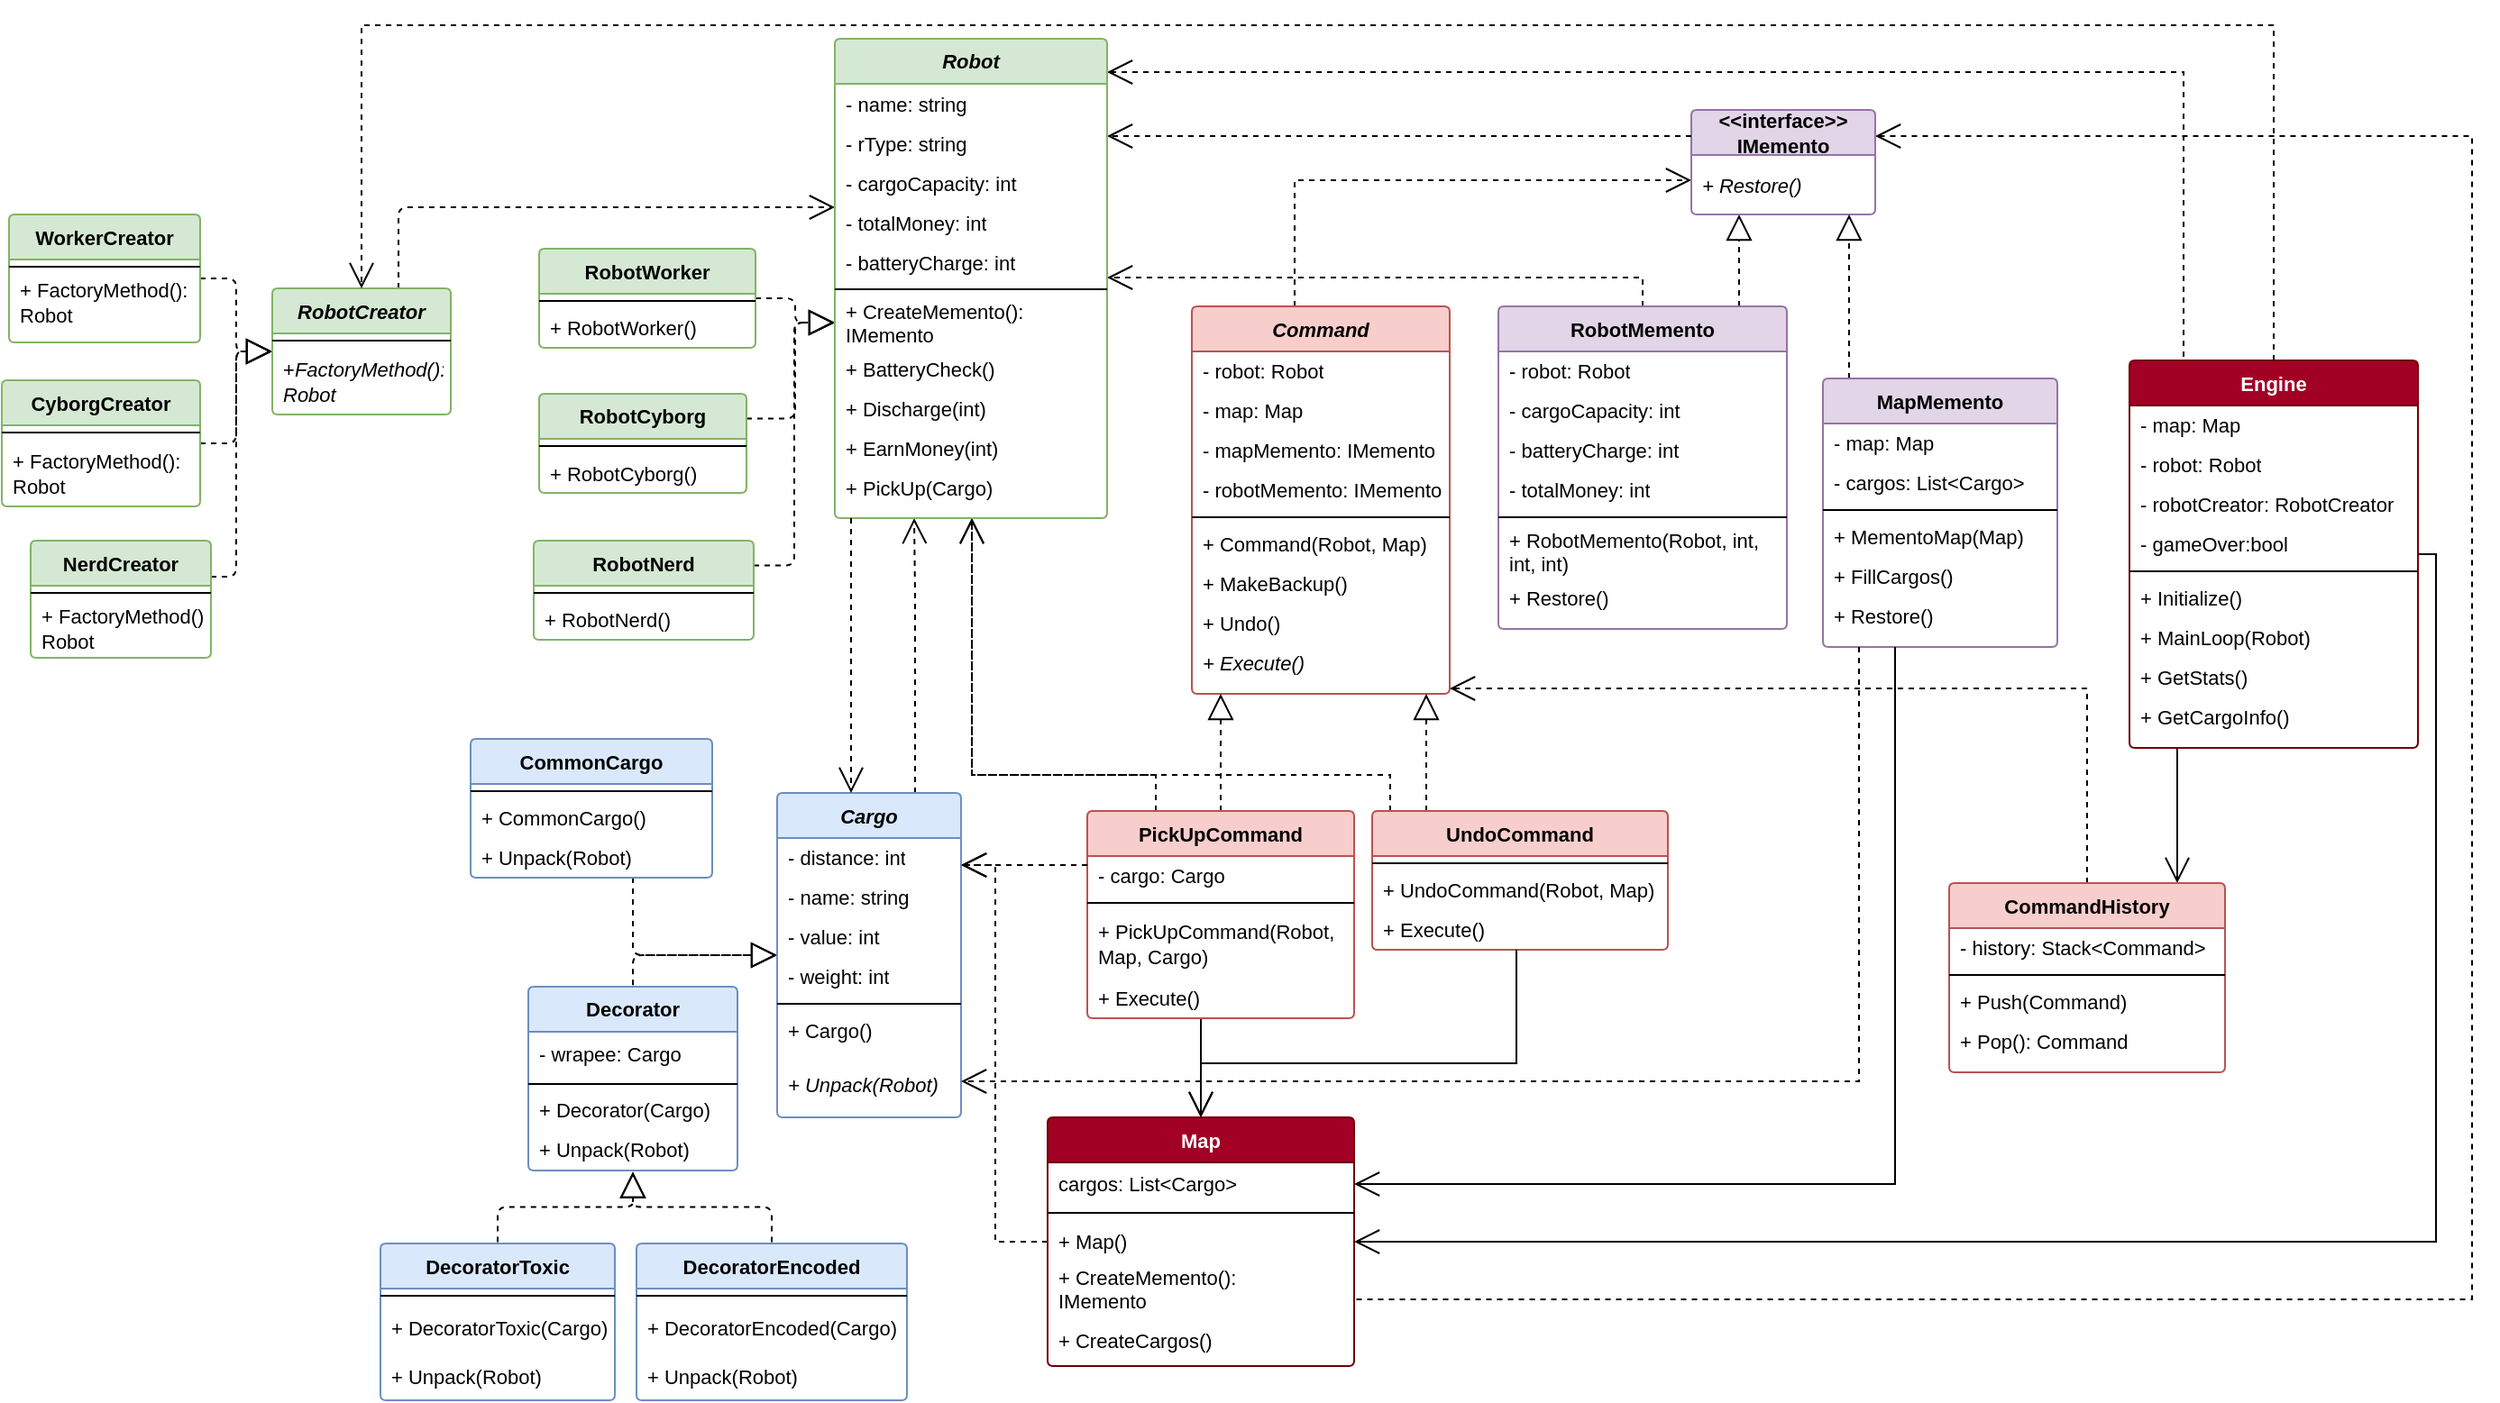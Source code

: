 <mxfile version="13.11.0" type="github"><diagram id="C5RBs43oDa-KdzZeNtuy" name="Page-1"><mxGraphModel dx="1683" dy="689" grid="0" gridSize="10" guides="1" tooltips="1" connect="1" arrows="1" fold="1" page="0" pageScale="1" pageWidth="827" pageHeight="1169" math="0" shadow="0"><root><mxCell id="WIyWlLk6GJQsqaUBKTNV-0"/><mxCell id="WIyWlLk6GJQsqaUBKTNV-1" parent="WIyWlLk6GJQsqaUBKTNV-0"/><mxCell id="VTP549yzpotDL0dD2txd-409" style="edgeStyle=elbowEdgeStyle;rounded=0;orthogonalLoop=1;jettySize=auto;html=1;endArrow=block;endFill=0;endSize=12;dashed=1;" parent="WIyWlLk6GJQsqaUBKTNV-1" source="VTP549yzpotDL0dD2txd-317" target="VTP549yzpotDL0dD2txd-315" edge="1"><mxGeometry relative="1" as="geometry"/></mxCell><mxCell id="lYWtxsVSIsddbrLVTZSz-49" style="edgeStyle=orthogonalEdgeStyle;rounded=0;orthogonalLoop=1;jettySize=auto;html=1;dashed=1;startArrow=none;startFill=0;startSize=12;endArrow=open;endFill=0;endSize=12;" parent="WIyWlLk6GJQsqaUBKTNV-1" source="VTP549yzpotDL0dD2txd-317" target="VTP549yzpotDL0dD2txd-281" edge="1"><mxGeometry relative="1" as="geometry"><Array as="points"><mxPoint x="890" y="334"/></Array></mxGeometry></mxCell><mxCell id="VTP549yzpotDL0dD2txd-317" value="RobotMemento" style="html=1;whiteSpace=wrap;swimlane;childLayout=stackLayout;horizontal=1;horizontalStack=0;resizeParent=1;resizeParentMax=0;resizeLast=0;collapsible=0;marginBottom=0;swimlaneFillColor=#ffffff;startSize=25;whiteSpace=wrap;fontSize=11;whiteSpace=wrap;spacing=0;strokeOpacity=100;rounded=1;absoluteArcSize=1;arcSize=6;fillColor=#e1d5e7;strokeColor=#9673a6;" parent="WIyWlLk6GJQsqaUBKTNV-1" vertex="1" zOrder="8"><mxGeometry x="810" y="350" width="160" height="179" as="geometry"/></mxCell><mxCell id="VTP549yzpotDL0dD2txd-318" value="- robot: Robot" style="part=1;html=1;resizeHeight=0;strokeColor=none;fillColor=none;align=left;verticalAlign=middle;spacingLeft=4;spacingRight=4;overflow=hidden;rotatable=0;points=[[0,0.5],[1,0.5]];portConstraint=eastwest;swimlaneFillColor=#ffffff;strokeOpacity=100;fontSize=11;" parent="VTP549yzpotDL0dD2txd-317" vertex="1"><mxGeometry y="25" width="160" height="22" as="geometry"/></mxCell><mxCell id="VTP549yzpotDL0dD2txd-326" value="- cargoCapacity: int" style="part=1;html=1;resizeHeight=0;strokeColor=none;fillColor=none;align=left;verticalAlign=middle;spacingLeft=4;spacingRight=4;overflow=hidden;rotatable=0;points=[[0,0.5],[1,0.5]];portConstraint=eastwest;swimlaneFillColor=#ffffff;strokeOpacity=100;fontSize=11;" parent="VTP549yzpotDL0dD2txd-317" vertex="1"><mxGeometry y="47" width="160" height="22" as="geometry"/></mxCell><mxCell id="VTP549yzpotDL0dD2txd-325" value="- batteryCharge: int" style="part=1;html=1;resizeHeight=0;strokeColor=none;fillColor=none;align=left;verticalAlign=middle;spacingLeft=4;spacingRight=4;overflow=hidden;rotatable=0;points=[[0,0.5],[1,0.5]];portConstraint=eastwest;swimlaneFillColor=#ffffff;strokeOpacity=100;fontSize=11;" parent="VTP549yzpotDL0dD2txd-317" vertex="1"><mxGeometry y="69" width="160" height="22" as="geometry"/></mxCell><mxCell id="VTP549yzpotDL0dD2txd-324" value="- totalMoney: int" style="part=1;html=1;resizeHeight=0;strokeColor=none;fillColor=none;align=left;verticalAlign=middle;spacingLeft=4;spacingRight=4;overflow=hidden;rotatable=0;points=[[0,0.5],[1,0.5]];portConstraint=eastwest;swimlaneFillColor=#ffffff;strokeOpacity=100;fontSize=11;" parent="VTP549yzpotDL0dD2txd-317" vertex="1"><mxGeometry y="91" width="160" height="22" as="geometry"/></mxCell><mxCell id="VTP549yzpotDL0dD2txd-319" value="" style="line;strokeWidth=1;fillColor=none;align=left;verticalAlign=middle;spacingTop=-1;spacingLeft=3;spacingRight=3;rotatable=0;labelPosition=right;points=[];portConstraint=eastwest;" parent="VTP549yzpotDL0dD2txd-317" vertex="1"><mxGeometry y="113" width="160" height="8" as="geometry"/></mxCell><mxCell id="VTP549yzpotDL0dD2txd-320" value="&lt;span style=&quot;text-align: center&quot;&gt;+&amp;nbsp;&lt;/span&gt;&lt;span style=&quot;text-align: center&quot;&gt;Robot&lt;/span&gt;&lt;span style=&quot;text-align: center&quot;&gt;Memento(Robot, int,&lt;br&gt;int, int)&lt;/span&gt;" style="part=1;html=1;resizeHeight=0;strokeColor=none;fillColor=none;align=left;verticalAlign=middle;spacingLeft=4;spacingRight=4;overflow=hidden;rotatable=0;points=[[0,0.5],[1,0.5]];portConstraint=eastwest;swimlaneFillColor=#ffffff;strokeOpacity=100;fontSize=11;" parent="VTP549yzpotDL0dD2txd-317" vertex="1"><mxGeometry y="121" width="160" height="30" as="geometry"/></mxCell><mxCell id="VTP549yzpotDL0dD2txd-328" value="+ Restore()" style="part=1;html=1;resizeHeight=0;strokeColor=none;fillColor=none;align=left;verticalAlign=middle;spacingLeft=4;spacingRight=4;overflow=hidden;rotatable=0;points=[[0,0.5],[1,0.5]];portConstraint=eastwest;swimlaneFillColor=#ffffff;strokeOpacity=100;fontSize=11;" parent="VTP549yzpotDL0dD2txd-317" vertex="1"><mxGeometry y="151" width="160" height="22" as="geometry"/></mxCell><mxCell id="VTP549yzpotDL0dD2txd-323" value="" style="part=1;html=1;resizeHeight=0;strokeColor=none;fillColor=none;align=left;verticalAlign=middle;spacingLeft=4;spacingRight=4;overflow=hidden;rotatable=0;points=[[0,0.5],[1,0.5]];portConstraint=eastwest;swimlaneFillColor=#ffffff;strokeOpacity=100;fontSize=11;" parent="VTP549yzpotDL0dD2txd-317" vertex="1"><mxGeometry y="173" width="160" height="6" as="geometry"/></mxCell><UserObject label="" lucidchartObjectId="RY2DcMTxXr9j" id="VTP549yzpotDL0dD2txd-138"><mxCell style="html=1;jettySize=18;whiteSpace=wrap;fontSize=11;strokeOpacity=100;dashed=1;rounded=1;arcSize=10;edgeStyle=orthogonalEdgeStyle;startArrow=none;;endArrow=block;endFill=0;endSize=12;;" parent="WIyWlLk6GJQsqaUBKTNV-1" source="VTP549yzpotDL0dD2txd-132" target="VTP549yzpotDL0dD2txd-136" edge="1"><mxGeometry width="100" height="100" relative="1" as="geometry"><Array as="points"><mxPoint x="330" y="710"/></Array><mxPoint x="421" y="670.548" as="targetPoint"/><mxPoint x="319" y="570" as="sourcePoint"/></mxGeometry></mxCell></UserObject><UserObject label="" lucidchartObjectId="o12DiA2Vt6ho" id="VTP549yzpotDL0dD2txd-155"><mxCell style="html=1;jettySize=18;whiteSpace=wrap;fontSize=11;strokeOpacity=100;rounded=1;arcSize=10;edgeStyle=orthogonalEdgeStyle;startArrow=none;;endArrow=block;endFill=0;endSize=12;;exitX=0.5;exitY=-0.008;exitPerimeter=0;entryX=0.5;entryY=1.008;entryPerimeter=0;dashed=1;" parent="WIyWlLk6GJQsqaUBKTNV-1" source="VTP549yzpotDL0dD2txd-143" target="VTP549yzpotDL0dD2txd-139" edge="1"><mxGeometry width="100" height="100" relative="1" as="geometry"><Array as="points"/></mxGeometry></mxCell></UserObject><UserObject label="" lucidchartObjectId="u12DagTzw0L2" id="VTP549yzpotDL0dD2txd-156"><mxCell style="html=1;jettySize=18;whiteSpace=wrap;fontSize=11;strokeOpacity=100;rounded=1;arcSize=10;edgeStyle=orthogonalEdgeStyle;startArrow=none;;endArrow=block;endFill=0;endSize=12;;exitX=0.5;exitY=-0.008;exitPerimeter=0;entryX=0.5;entryY=1.008;entryPerimeter=0;dashed=1;" parent="WIyWlLk6GJQsqaUBKTNV-1" source="VTP549yzpotDL0dD2txd-147" target="VTP549yzpotDL0dD2txd-139" edge="1"><mxGeometry width="100" height="100" relative="1" as="geometry"><Array as="points"/></mxGeometry></mxCell></UserObject><UserObject label="" lucidchartObjectId="412DzTUHrBq4" id="VTP549yzpotDL0dD2txd-158"><mxCell style="html=1;jettySize=18;whiteSpace=wrap;fontSize=11;strokeOpacity=100;dashed=1;rounded=1;arcSize=10;edgeStyle=orthogonalEdgeStyle;startArrow=none;;endArrow=block;endFill=0;endSize=12;;exitX=0.5;exitY=-0.008;exitPerimeter=0;" parent="WIyWlLk6GJQsqaUBKTNV-1" source="VTP549yzpotDL0dD2txd-139" target="VTP549yzpotDL0dD2txd-136" edge="1"><mxGeometry width="100" height="100" relative="1" as="geometry"><Array as="points"><mxPoint x="330" y="710"/></Array><mxPoint x="350" y="650" as="targetPoint"/></mxGeometry></mxCell></UserObject><UserObject label="" lucidchartObjectId="XE2DmZ-LvSBi" id="VTP549yzpotDL0dD2txd-201"><mxCell style="html=1;jettySize=18;whiteSpace=wrap;fontSize=11;strokeOpacity=100;rounded=1;arcSize=10;edgeStyle=orthogonalEdgeStyle;startArrow=none;;endArrow=block;endFill=0;endSize=12;;exitX=1;exitY=0.25;entryX=0;entryY=0.5;entryDx=0;entryDy=0;exitDx=0;exitDy=0;dashed=1;" parent="WIyWlLk6GJQsqaUBKTNV-1" source="VTP549yzpotDL0dD2txd-197" target="VTP549yzpotDL0dD2txd-337" edge="1"><mxGeometry width="100" height="100" relative="1" as="geometry"><Array as="points"><mxPoint x="420" y="412"/><mxPoint x="420" y="359"/></Array><mxPoint x="458" y="349" as="targetPoint"/></mxGeometry></mxCell></UserObject><UserObject label="" lucidchartObjectId="CF2Dh3shbm1_" id="VTP549yzpotDL0dD2txd-202"><mxCell style="html=1;jettySize=18;whiteSpace=wrap;fontSize=11;strokeOpacity=100;rounded=1;arcSize=10;edgeStyle=orthogonalEdgeStyle;startArrow=none;;endArrow=block;endFill=0;endSize=12;;exitX=1;exitY=0.25;exitDx=0;exitDy=0;dashed=1;" parent="WIyWlLk6GJQsqaUBKTNV-1" source="VTP549yzpotDL0dD2txd-193" target="VTP549yzpotDL0dD2txd-337" edge="1"><mxGeometry width="100" height="100" relative="1" as="geometry"><Array as="points"/><mxPoint x="527.5" y="339.402" as="targetPoint"/></mxGeometry></mxCell></UserObject><UserObject label="" lucidchartObjectId="2F2Df_ZCq9Me" id="VTP549yzpotDL0dD2txd-203"><mxCell style="html=1;jettySize=18;whiteSpace=wrap;fontSize=11;strokeOpacity=100;rounded=1;arcSize=10;edgeStyle=orthogonalEdgeStyle;startArrow=none;;endArrow=block;endFill=0;endSize=12;;exitX=1;exitY=0.5;entryX=0;entryY=0.5;entryDx=0;entryDy=0;exitDx=0;exitDy=0;dashed=1;" parent="WIyWlLk6GJQsqaUBKTNV-1" source="VTP549yzpotDL0dD2txd-189" target="VTP549yzpotDL0dD2txd-337" edge="1"><mxGeometry width="100" height="100" relative="1" as="geometry"><Array as="points"><mxPoint x="420" y="346"/><mxPoint x="420" y="359"/></Array><mxPoint x="457.5" y="349.402" as="targetPoint"/></mxGeometry></mxCell></UserObject><UserObject label="" lucidchartObjectId="BL2Du9f~xEl1" id="VTP549yzpotDL0dD2txd-220"><mxCell style="html=1;jettySize=18;whiteSpace=wrap;fontSize=11;strokeOpacity=100;rounded=1;arcSize=10;edgeStyle=orthogonalEdgeStyle;startArrow=none;;endArrow=block;endFill=0;endSize=12;;dashed=1;" parent="WIyWlLk6GJQsqaUBKTNV-1" source="VTP549yzpotDL0dD2txd-216" target="VTP549yzpotDL0dD2txd-204" edge="1"><mxGeometry width="100" height="100" relative="1" as="geometry"><Array as="points"/><mxPoint x="18" y="584.003" as="targetPoint"/></mxGeometry></mxCell></UserObject><UserObject label="" lucidchartObjectId="BL2Dxx0btg9D" id="VTP549yzpotDL0dD2txd-221"><mxCell style="html=1;jettySize=18;whiteSpace=wrap;fontSize=11;strokeOpacity=100;rounded=1;arcSize=10;edgeStyle=orthogonalEdgeStyle;startArrow=none;;endArrow=block;endFill=0;endSize=12;;dashed=1;" parent="WIyWlLk6GJQsqaUBKTNV-1" source="VTP549yzpotDL0dD2txd-212" target="VTP549yzpotDL0dD2txd-204" edge="1"><mxGeometry width="100" height="100" relative="1" as="geometry"><Array as="points"><mxPoint x="110" y="500"/><mxPoint x="110" y="375"/></Array><mxPoint x="18" y="584.003" as="targetPoint"/><mxPoint x="140" y="480" as="sourcePoint"/></mxGeometry></mxCell></UserObject><UserObject label="" lucidchartObjectId="BL2DtKQ_VT4e" id="VTP549yzpotDL0dD2txd-222"><mxCell style="html=1;jettySize=18;whiteSpace=wrap;fontSize=11;strokeOpacity=100;rounded=1;arcSize=10;edgeStyle=orthogonalEdgeStyle;startArrow=none;;endArrow=block;endFill=0;endSize=12;;dashed=1;" parent="WIyWlLk6GJQsqaUBKTNV-1" source="VTP549yzpotDL0dD2txd-208" target="VTP549yzpotDL0dD2txd-204" edge="1"><mxGeometry width="100" height="100" relative="1" as="geometry"><Array as="points"/><mxPoint x="131" y="310" as="targetPoint"/></mxGeometry></mxCell></UserObject><UserObject label="" lucidchartObjectId="WQ2D-.AuAhUg" id="VTP549yzpotDL0dD2txd-223"><mxCell style="html=1;jettySize=18;whiteSpace=wrap;fontSize=11;strokeOpacity=100;rounded=1;arcSize=10;edgeStyle=orthogonalEdgeStyle;startArrow=none;;endArrow=open;;endFill=0;endSize=12;dashed=1;" parent="WIyWlLk6GJQsqaUBKTNV-1" source="VTP549yzpotDL0dD2txd-204" target="VTP549yzpotDL0dD2txd-281" edge="1"><mxGeometry width="100" height="100" relative="1" as="geometry"><Array as="points"><mxPoint x="200" y="295"/></Array><mxPoint x="407" y="380" as="targetPoint"/></mxGeometry></mxCell></UserObject><mxCell id="VTP549yzpotDL0dD2txd-439" style="edgeStyle=elbowEdgeStyle;rounded=0;orthogonalLoop=1;jettySize=auto;html=1;startArrow=none;startFill=0;startSize=12;endArrow=open;endFill=0;endSize=12;strokeWidth=1;dashed=1;" parent="WIyWlLk6GJQsqaUBKTNV-1" source="VTP549yzpotDL0dD2txd-300" target="VTP549yzpotDL0dD2txd-315" edge="1"><mxGeometry relative="1" as="geometry"><Array as="points"><mxPoint x="697" y="280"/></Array></mxGeometry></mxCell><mxCell id="VTP549yzpotDL0dD2txd-300" value="&lt;i&gt;Command&lt;/i&gt;" style="html=1;whiteSpace=wrap;swimlane;childLayout=stackLayout;horizontal=1;horizontalStack=0;resizeParent=1;resizeParentMax=0;resizeLast=0;collapsible=0;marginBottom=0;swimlaneFillColor=#ffffff;startSize=25;whiteSpace=wrap;fontSize=11;whiteSpace=wrap;spacing=0;strokeOpacity=100;rounded=1;absoluteArcSize=1;arcSize=6;fillColor=#f8cecc;strokeColor=#b85450;" parent="WIyWlLk6GJQsqaUBKTNV-1" vertex="1" zOrder="8"><mxGeometry x="640" y="350" width="143" height="215" as="geometry"/></mxCell><mxCell id="VTP549yzpotDL0dD2txd-365" value="- robot: Robot" style="part=1;html=1;resizeHeight=0;strokeColor=none;fillColor=none;align=left;verticalAlign=middle;spacingLeft=4;spacingRight=4;overflow=hidden;rotatable=0;points=[[0,0.5],[1,0.5]];portConstraint=eastwest;swimlaneFillColor=#ffffff;strokeOpacity=100;fontSize=11;" parent="VTP549yzpotDL0dD2txd-300" vertex="1"><mxGeometry y="25" width="143" height="22" as="geometry"/></mxCell><mxCell id="VTP549yzpotDL0dD2txd-363" value="- map: Map" style="part=1;html=1;resizeHeight=0;strokeColor=none;fillColor=none;align=left;verticalAlign=middle;spacingLeft=4;spacingRight=4;overflow=hidden;rotatable=0;points=[[0,0.5],[1,0.5]];portConstraint=eastwest;swimlaneFillColor=#ffffff;strokeOpacity=100;fontSize=11;" parent="VTP549yzpotDL0dD2txd-300" vertex="1"><mxGeometry y="47" width="143" height="22" as="geometry"/></mxCell><mxCell id="VTP549yzpotDL0dD2txd-364" value="- mapMemento: IMemento" style="part=1;html=1;resizeHeight=0;strokeColor=none;fillColor=none;align=left;verticalAlign=middle;spacingLeft=4;spacingRight=4;overflow=hidden;rotatable=0;points=[[0,0.5],[1,0.5]];portConstraint=eastwest;swimlaneFillColor=#ffffff;strokeOpacity=100;fontSize=11;" parent="VTP549yzpotDL0dD2txd-300" vertex="1"><mxGeometry y="69" width="143" height="22" as="geometry"/></mxCell><mxCell id="lYWtxsVSIsddbrLVTZSz-36" value="- robotMemento: IMemento" style="part=1;html=1;resizeHeight=0;strokeColor=none;fillColor=none;align=left;verticalAlign=middle;spacingLeft=4;spacingRight=4;overflow=hidden;rotatable=0;points=[[0,0.5],[1,0.5]];portConstraint=eastwest;swimlaneFillColor=#ffffff;strokeOpacity=100;fontSize=11;" parent="VTP549yzpotDL0dD2txd-300" vertex="1"><mxGeometry y="91" width="143" height="22" as="geometry"/></mxCell><mxCell id="VTP549yzpotDL0dD2txd-302" value="" style="line;strokeWidth=1;fillColor=none;align=left;verticalAlign=middle;spacingTop=-1;spacingLeft=3;spacingRight=3;rotatable=0;labelPosition=right;points=[];portConstraint=eastwest;" parent="VTP549yzpotDL0dD2txd-300" vertex="1"><mxGeometry y="113" width="143" height="8" as="geometry"/></mxCell><mxCell id="VTP549yzpotDL0dD2txd-304" value="+ Command(Robot, Map)" style="part=1;html=1;resizeHeight=0;strokeColor=none;fillColor=none;align=left;verticalAlign=middle;spacingLeft=4;spacingRight=4;overflow=hidden;rotatable=0;points=[[0,0.5],[1,0.5]];portConstraint=eastwest;swimlaneFillColor=#ffffff;strokeOpacity=100;fontSize=11;" parent="VTP549yzpotDL0dD2txd-300" vertex="1"><mxGeometry y="121" width="143" height="22" as="geometry"/></mxCell><mxCell id="VTP549yzpotDL0dD2txd-366" value="+ MakeBackup()" style="part=1;html=1;resizeHeight=0;strokeColor=none;fillColor=none;align=left;verticalAlign=middle;spacingLeft=4;spacingRight=4;overflow=hidden;rotatable=0;points=[[0,0.5],[1,0.5]];portConstraint=eastwest;swimlaneFillColor=#ffffff;strokeOpacity=100;fontSize=11;" parent="VTP549yzpotDL0dD2txd-300" vertex="1"><mxGeometry y="143" width="143" height="22" as="geometry"/></mxCell><mxCell id="VTP549yzpotDL0dD2txd-305" value="+ Undo()" style="part=1;html=1;resizeHeight=0;strokeColor=none;fillColor=none;align=left;verticalAlign=middle;spacingLeft=4;spacingRight=4;overflow=hidden;rotatable=0;points=[[0,0.5],[1,0.5]];portConstraint=eastwest;swimlaneFillColor=#ffffff;strokeOpacity=100;fontSize=11;" parent="VTP549yzpotDL0dD2txd-300" vertex="1"><mxGeometry y="165" width="143" height="22" as="geometry"/></mxCell><mxCell id="VTP549yzpotDL0dD2txd-306" value="&lt;i&gt;+ Execute()&lt;/i&gt;" style="part=1;html=1;resizeHeight=0;strokeColor=none;fillColor=none;align=left;verticalAlign=middle;spacingLeft=4;spacingRight=4;overflow=hidden;rotatable=0;points=[[0,0.5],[1,0.5]];portConstraint=eastwest;swimlaneFillColor=#ffffff;strokeOpacity=100;fontSize=11;" parent="VTP549yzpotDL0dD2txd-300" vertex="1"><mxGeometry y="187" width="143" height="22" as="geometry"/></mxCell><mxCell id="VTP549yzpotDL0dD2txd-303" value="" style="part=1;html=1;resizeHeight=0;strokeColor=none;fillColor=none;align=left;verticalAlign=middle;spacingLeft=4;spacingRight=4;overflow=hidden;rotatable=0;points=[[0,0.5],[1,0.5]];portConstraint=eastwest;swimlaneFillColor=#ffffff;strokeOpacity=100;fontSize=11;" parent="VTP549yzpotDL0dD2txd-300" vertex="1"><mxGeometry y="209" width="143" height="6" as="geometry"/></mxCell><mxCell id="VTP549yzpotDL0dD2txd-197" value="RobotCyborg" style="html=1;whiteSpace=wrap;swimlane;childLayout=stackLayout;horizontal=1;horizontalStack=0;resizeParent=1;resizeParentMax=0;resizeLast=0;collapsible=0;marginBottom=0;swimlaneFillColor=#ffffff;startSize=25;whiteSpace=wrap;fontSize=11;whiteSpace=wrap;spacing=0;strokeOpacity=100;rounded=1;absoluteArcSize=1;arcSize=6;fillColor=#d5e8d4;strokeColor=#82b366;" parent="WIyWlLk6GJQsqaUBKTNV-1" vertex="1" zOrder="4"><mxGeometry x="278" y="398.5" width="115" height="55" as="geometry"/></mxCell><mxCell id="VTP549yzpotDL0dD2txd-199" value="" style="line;strokeWidth=1;fillColor=none;align=left;verticalAlign=middle;spacingTop=-1;spacingLeft=3;spacingRight=3;rotatable=0;labelPosition=right;points=[];portConstraint=eastwest;" parent="VTP549yzpotDL0dD2txd-197" vertex="1"><mxGeometry y="25" width="115" height="8" as="geometry"/></mxCell><mxCell id="VTP549yzpotDL0dD2txd-392" value="+ RobotCyborg()" style="part=1;html=1;resizeHeight=0;strokeColor=none;fillColor=none;align=left;verticalAlign=middle;spacingLeft=4;spacingRight=4;overflow=hidden;rotatable=0;points=[[0,0.5],[1,0.5]];portConstraint=eastwest;swimlaneFillColor=#ffffff;strokeOpacity=100;fontSize=11;" parent="VTP549yzpotDL0dD2txd-197" vertex="1"><mxGeometry y="33" width="115" height="22" as="geometry"/></mxCell><mxCell id="VTP549yzpotDL0dD2txd-370" style="edgeStyle=elbowEdgeStyle;rounded=0;orthogonalLoop=1;jettySize=auto;html=1;endArrow=block;endFill=0;endSize=12;dashed=1;" parent="WIyWlLk6GJQsqaUBKTNV-1" source="VTP549yzpotDL0dD2txd-367" target="VTP549yzpotDL0dD2txd-300" edge="1"><mxGeometry relative="1" as="geometry"><Array as="points"><mxPoint x="770" y="598"/></Array></mxGeometry></mxCell><mxCell id="lYWtxsVSIsddbrLVTZSz-55" style="edgeStyle=orthogonalEdgeStyle;rounded=0;orthogonalLoop=1;jettySize=auto;html=1;dashed=1;startArrow=none;startFill=0;startSize=12;endArrow=open;endFill=0;endSize=12;" parent="WIyWlLk6GJQsqaUBKTNV-1" source="VTP549yzpotDL0dD2txd-367" target="VTP549yzpotDL0dD2txd-281" edge="1"><mxGeometry relative="1" as="geometry"><Array as="points"><mxPoint x="750" y="610"/><mxPoint x="518" y="610"/></Array></mxGeometry></mxCell><mxCell id="VTP549yzpotDL0dD2txd-367" value="UndoCommand" style="html=1;whiteSpace=wrap;swimlane;childLayout=stackLayout;horizontal=1;horizontalStack=0;resizeParent=1;resizeParentMax=0;resizeLast=0;collapsible=0;marginBottom=0;swimlaneFillColor=#ffffff;startSize=25;whiteSpace=wrap;fontSize=11;whiteSpace=wrap;spacing=0;strokeOpacity=100;rounded=1;absoluteArcSize=1;arcSize=6;fillColor=#f8cecc;strokeColor=#b85450;" parent="WIyWlLk6GJQsqaUBKTNV-1" vertex="1" zOrder="8"><mxGeometry x="740" y="630" width="164" height="77" as="geometry"/></mxCell><mxCell id="VTP549yzpotDL0dD2txd-368" value="" style="line;strokeWidth=1;fillColor=none;align=left;verticalAlign=middle;spacingTop=-1;spacingLeft=3;spacingRight=3;rotatable=0;labelPosition=right;points=[];portConstraint=eastwest;" parent="VTP549yzpotDL0dD2txd-367" vertex="1"><mxGeometry y="25" width="164" height="8" as="geometry"/></mxCell><mxCell id="VTP549yzpotDL0dD2txd-369" value="&lt;span style=&quot;text-align: center&quot;&gt;+ UndoCommand(Robot, Map)&lt;/span&gt;" style="part=1;html=1;resizeHeight=0;strokeColor=none;fillColor=none;align=left;verticalAlign=middle;spacingLeft=4;spacingRight=4;overflow=hidden;rotatable=0;points=[[0,0.5],[1,0.5]];portConstraint=eastwest;swimlaneFillColor=#ffffff;strokeOpacity=100;fontSize=11;" parent="VTP549yzpotDL0dD2txd-367" vertex="1"><mxGeometry y="33" width="164" height="22" as="geometry"/></mxCell><mxCell id="lYWtxsVSIsddbrLVTZSz-37" value="+ Execute()" style="part=1;html=1;resizeHeight=0;strokeColor=none;fillColor=none;align=left;verticalAlign=middle;spacingLeft=4;spacingRight=4;overflow=hidden;rotatable=0;points=[[0,0.5],[1,0.5]];portConstraint=eastwest;swimlaneFillColor=#ffffff;strokeOpacity=100;fontSize=11;" parent="VTP549yzpotDL0dD2txd-367" vertex="1"><mxGeometry y="55" width="164" height="22" as="geometry"/></mxCell><mxCell id="VTP549yzpotDL0dD2txd-453" style="edgeStyle=orthogonalEdgeStyle;rounded=0;orthogonalLoop=1;jettySize=auto;html=1;exitX=1;exitY=0.25;exitDx=0;exitDy=0;startArrow=open;startFill=0;startSize=12;endArrow=none;endFill=0;endSize=12;strokeWidth=1;dashed=1;" parent="WIyWlLk6GJQsqaUBKTNV-1" source="VTP549yzpotDL0dD2txd-315" target="VTP549yzpotDL0dD2txd-420" edge="1"><mxGeometry relative="1" as="geometry"><Array as="points"><mxPoint x="1350" y="256"/><mxPoint x="1350" y="901"/></Array></mxGeometry></mxCell><mxCell id="VTP549yzpotDL0dD2txd-315" value="&amp;lt;&amp;lt;interface&amp;gt;&amp;gt;&lt;br&gt;IMemento" style="html=1;whiteSpace=wrap;swimlane;childLayout=stackLayout;horizontal=1;horizontalStack=0;resizeParent=1;resizeParentMax=0;resizeLast=0;collapsible=0;marginBottom=0;swimlaneFillColor=#ffffff;startSize=25;whiteSpace=wrap;fontSize=11;fontStyle=1;whiteSpace=wrap;spacing=0;strokeOpacity=100;rounded=1;absoluteArcSize=1;arcSize=6;fillColor=#e1d5e7;strokeColor=#9673a6;" parent="WIyWlLk6GJQsqaUBKTNV-1" vertex="1" zOrder="17"><mxGeometry x="917" y="241" width="102" height="58" as="geometry"/></mxCell><mxCell id="VTP549yzpotDL0dD2txd-316" value="&lt;i&gt;+ Restore()&lt;/i&gt;" style="part=1;html=1;resizeHeight=0;strokeColor=none;fillColor=none;align=left;verticalAlign=middle;spacingLeft=4;spacingRight=4;overflow=hidden;rotatable=0;points=[[0,0.5],[1,0.5]];portConstraint=eastwest;swimlaneFillColor=#ffffff;strokeOpacity=100;fontSize=11;" parent="VTP549yzpotDL0dD2txd-315" vertex="1"><mxGeometry y="25" width="102" height="33" as="geometry"/></mxCell><mxCell id="VTP549yzpotDL0dD2txd-410" style="edgeStyle=elbowEdgeStyle;rounded=0;orthogonalLoop=1;jettySize=auto;html=1;endArrow=block;endFill=0;endSize=12;dashed=1;" parent="WIyWlLk6GJQsqaUBKTNV-1" source="VTP549yzpotDL0dD2txd-399" target="VTP549yzpotDL0dD2txd-315" edge="1"><mxGeometry relative="1" as="geometry"/></mxCell><mxCell id="VTP549yzpotDL0dD2txd-399" value="MapMemento" style="html=1;whiteSpace=wrap;swimlane;childLayout=stackLayout;horizontal=1;horizontalStack=0;resizeParent=1;resizeParentMax=0;resizeLast=0;collapsible=0;marginBottom=0;swimlaneFillColor=#ffffff;startSize=25;whiteSpace=wrap;fontSize=11;whiteSpace=wrap;spacing=0;strokeOpacity=100;rounded=1;absoluteArcSize=1;arcSize=6;fillColor=#e1d5e7;strokeColor=#9673a6;" parent="WIyWlLk6GJQsqaUBKTNV-1" vertex="1" zOrder="8"><mxGeometry x="990" y="390" width="130" height="149" as="geometry"/></mxCell><mxCell id="VTP549yzpotDL0dD2txd-400" value="- map: Map" style="part=1;html=1;resizeHeight=0;strokeColor=none;fillColor=none;align=left;verticalAlign=middle;spacingLeft=4;spacingRight=4;overflow=hidden;rotatable=0;points=[[0,0.5],[1,0.5]];portConstraint=eastwest;swimlaneFillColor=#ffffff;strokeOpacity=100;fontSize=11;" parent="VTP549yzpotDL0dD2txd-399" vertex="1"><mxGeometry y="25" width="130" height="22" as="geometry"/></mxCell><mxCell id="VTP549yzpotDL0dD2txd-401" value="- cargos: List&amp;lt;Cargo&amp;gt;" style="part=1;html=1;resizeHeight=0;strokeColor=none;fillColor=none;align=left;verticalAlign=middle;spacingLeft=4;spacingRight=4;overflow=hidden;rotatable=0;points=[[0,0.5],[1,0.5]];portConstraint=eastwest;swimlaneFillColor=#ffffff;strokeOpacity=100;fontSize=11;" parent="VTP549yzpotDL0dD2txd-399" vertex="1"><mxGeometry y="47" width="130" height="22" as="geometry"/></mxCell><mxCell id="VTP549yzpotDL0dD2txd-405" value="" style="line;strokeWidth=1;fillColor=none;align=left;verticalAlign=middle;spacingTop=-1;spacingLeft=3;spacingRight=3;rotatable=0;labelPosition=right;points=[];portConstraint=eastwest;" parent="VTP549yzpotDL0dD2txd-399" vertex="1"><mxGeometry y="69" width="130" height="8" as="geometry"/></mxCell><mxCell id="VTP549yzpotDL0dD2txd-406" value="&lt;span style=&quot;text-align: center&quot;&gt;+ MementoMap(Map)&lt;/span&gt;" style="part=1;html=1;resizeHeight=0;strokeColor=none;fillColor=none;align=left;verticalAlign=middle;spacingLeft=4;spacingRight=4;overflow=hidden;rotatable=0;points=[[0,0.5],[1,0.5]];portConstraint=eastwest;swimlaneFillColor=#ffffff;strokeOpacity=100;fontSize=11;" parent="VTP549yzpotDL0dD2txd-399" vertex="1"><mxGeometry y="77" width="130" height="22" as="geometry"/></mxCell><mxCell id="VTP549yzpotDL0dD2txd-407" value="+ FillCargos()" style="part=1;html=1;resizeHeight=0;strokeColor=none;fillColor=none;align=left;verticalAlign=middle;spacingLeft=4;spacingRight=4;overflow=hidden;rotatable=0;points=[[0,0.5],[1,0.5]];portConstraint=eastwest;swimlaneFillColor=#ffffff;strokeOpacity=100;fontSize=11;" parent="VTP549yzpotDL0dD2txd-399" vertex="1"><mxGeometry y="99" width="130" height="22" as="geometry"/></mxCell><mxCell id="lYWtxsVSIsddbrLVTZSz-45" value="+ Restore()" style="part=1;html=1;resizeHeight=0;strokeColor=none;fillColor=none;align=left;verticalAlign=middle;spacingLeft=4;spacingRight=4;overflow=hidden;rotatable=0;points=[[0,0.5],[1,0.5]];portConstraint=eastwest;swimlaneFillColor=#ffffff;strokeOpacity=100;fontSize=11;" parent="VTP549yzpotDL0dD2txd-399" vertex="1"><mxGeometry y="121" width="130" height="22" as="geometry"/></mxCell><mxCell id="VTP549yzpotDL0dD2txd-408" value="" style="part=1;html=1;resizeHeight=0;strokeColor=none;fillColor=none;align=left;verticalAlign=middle;spacingLeft=4;spacingRight=4;overflow=hidden;rotatable=0;points=[[0,0.5],[1,0.5]];portConstraint=eastwest;swimlaneFillColor=#ffffff;strokeOpacity=100;fontSize=11;" parent="VTP549yzpotDL0dD2txd-399" vertex="1"><mxGeometry y="143" width="130" height="6" as="geometry"/></mxCell><mxCell id="VTP549yzpotDL0dD2txd-414" style="edgeStyle=elbowEdgeStyle;rounded=0;orthogonalLoop=1;jettySize=auto;html=1;startArrow=none;startFill=0;startSize=12;endArrow=open;endFill=0;endSize=12;strokeWidth=1;" parent="WIyWlLk6GJQsqaUBKTNV-1" source="VTP549yzpotDL0dD2txd-242" target="VTP549yzpotDL0dD2txd-371" edge="1"><mxGeometry relative="1" as="geometry"/></mxCell><mxCell id="lYWtxsVSIsddbrLVTZSz-58" style="edgeStyle=orthogonalEdgeStyle;rounded=0;orthogonalLoop=1;jettySize=auto;html=1;entryX=1;entryY=0.5;entryDx=0;entryDy=0;dashed=1;startArrow=none;startFill=0;startSize=12;endArrow=open;endFill=0;endSize=12;" parent="WIyWlLk6GJQsqaUBKTNV-1" source="VTP549yzpotDL0dD2txd-371" target="VTP549yzpotDL0dD2txd-303" edge="1"><mxGeometry relative="1" as="geometry"/></mxCell><mxCell id="VTP549yzpotDL0dD2txd-371" value="CommandHistory" style="html=1;whiteSpace=wrap;swimlane;childLayout=stackLayout;horizontal=1;horizontalStack=0;resizeParent=1;resizeParentMax=0;resizeLast=0;collapsible=0;marginBottom=0;swimlaneFillColor=#ffffff;startSize=25;whiteSpace=wrap;fontSize=11;whiteSpace=wrap;spacing=0;strokeOpacity=100;rounded=1;absoluteArcSize=1;arcSize=6;fillColor=#f8cecc;strokeColor=#b85450;" parent="WIyWlLk6GJQsqaUBKTNV-1" vertex="1" zOrder="8"><mxGeometry x="1060" y="670" width="153" height="105" as="geometry"/></mxCell><mxCell id="VTP549yzpotDL0dD2txd-372" value="- history: Stack&amp;lt;Command&amp;gt;" style="part=1;html=1;resizeHeight=0;strokeColor=none;fillColor=none;align=left;verticalAlign=middle;spacingLeft=4;spacingRight=4;overflow=hidden;rotatable=0;points=[[0,0.5],[1,0.5]];portConstraint=eastwest;swimlaneFillColor=#ffffff;strokeOpacity=100;fontSize=11;" parent="VTP549yzpotDL0dD2txd-371" vertex="1"><mxGeometry y="25" width="153" height="22" as="geometry"/></mxCell><mxCell id="VTP549yzpotDL0dD2txd-376" value="" style="line;strokeWidth=1;fillColor=none;align=left;verticalAlign=middle;spacingTop=-1;spacingLeft=3;spacingRight=3;rotatable=0;labelPosition=right;points=[];portConstraint=eastwest;" parent="VTP549yzpotDL0dD2txd-371" vertex="1"><mxGeometry y="47" width="153" height="8" as="geometry"/></mxCell><mxCell id="VTP549yzpotDL0dD2txd-378" value="+ Push(Command)" style="part=1;html=1;resizeHeight=0;strokeColor=none;fillColor=none;align=left;verticalAlign=middle;spacingLeft=4;spacingRight=4;overflow=hidden;rotatable=0;points=[[0,0.5],[1,0.5]];portConstraint=eastwest;swimlaneFillColor=#ffffff;strokeOpacity=100;fontSize=11;" parent="VTP549yzpotDL0dD2txd-371" vertex="1"><mxGeometry y="55" width="153" height="22" as="geometry"/></mxCell><mxCell id="VTP549yzpotDL0dD2txd-379" value="+ Pop(): Command" style="part=1;html=1;resizeHeight=0;strokeColor=none;fillColor=none;align=left;verticalAlign=middle;spacingLeft=4;spacingRight=4;overflow=hidden;rotatable=0;points=[[0,0.5],[1,0.5]];portConstraint=eastwest;swimlaneFillColor=#ffffff;strokeOpacity=100;fontSize=11;" parent="VTP549yzpotDL0dD2txd-371" vertex="1"><mxGeometry y="77" width="153" height="22" as="geometry"/></mxCell><mxCell id="VTP549yzpotDL0dD2txd-381" value="" style="part=1;html=1;resizeHeight=0;strokeColor=none;fillColor=none;align=left;verticalAlign=middle;spacingLeft=4;spacingRight=4;overflow=hidden;rotatable=0;points=[[0,0.5],[1,0.5]];portConstraint=eastwest;swimlaneFillColor=#ffffff;strokeOpacity=100;fontSize=11;" parent="VTP549yzpotDL0dD2txd-371" vertex="1"><mxGeometry y="99" width="153" height="6" as="geometry"/></mxCell><mxCell id="VTP549yzpotDL0dD2txd-425" style="edgeStyle=elbowEdgeStyle;rounded=0;orthogonalLoop=1;jettySize=auto;html=1;startArrow=none;startFill=0;startSize=12;endArrow=open;endFill=0;endSize=12;strokeWidth=1;dashed=1;" parent="WIyWlLk6GJQsqaUBKTNV-1" source="VTP549yzpotDL0dD2txd-420" target="VTP549yzpotDL0dD2txd-136" edge="1"><mxGeometry relative="1" as="geometry"><Array as="points"><mxPoint x="531" y="660"/></Array></mxGeometry></mxCell><mxCell id="VTP549yzpotDL0dD2txd-189" value="RobotWorker" style="html=1;whiteSpace=wrap;swimlane;childLayout=stackLayout;horizontal=1;horizontalStack=0;resizeParent=1;resizeParentMax=0;resizeLast=0;collapsible=0;marginBottom=0;swimlaneFillColor=#ffffff;startSize=25;whiteSpace=wrap;fontSize=11;whiteSpace=wrap;spacing=0;strokeOpacity=100;rounded=1;absoluteArcSize=1;arcSize=6;fillColor=#d5e8d4;strokeColor=#82b366;" parent="WIyWlLk6GJQsqaUBKTNV-1" vertex="1" zOrder="2"><mxGeometry x="278" y="318" width="120" height="55" as="geometry"/></mxCell><mxCell id="VTP549yzpotDL0dD2txd-191" value="" style="line;strokeWidth=1;fillColor=none;align=left;verticalAlign=middle;spacingTop=-1;spacingLeft=3;spacingRight=3;rotatable=0;labelPosition=right;points=[];portConstraint=eastwest;" parent="VTP549yzpotDL0dD2txd-189" vertex="1"><mxGeometry y="25" width="120" height="8" as="geometry"/></mxCell><mxCell id="VTP549yzpotDL0dD2txd-390" value="+ RobotWorker()" style="part=1;html=1;resizeHeight=0;strokeColor=none;fillColor=none;align=left;verticalAlign=middle;spacingLeft=4;spacingRight=4;overflow=hidden;rotatable=0;points=[[0,0.5],[1,0.5]];portConstraint=eastwest;swimlaneFillColor=#ffffff;strokeOpacity=100;fontSize=11;" parent="VTP549yzpotDL0dD2txd-189" vertex="1"><mxGeometry y="33" width="120" height="22" as="geometry"/></mxCell><mxCell id="VTP549yzpotDL0dD2txd-208" value="WorkerCreator" style="html=1;whiteSpace=wrap;swimlane;childLayout=stackLayout;horizontal=1;horizontalStack=0;resizeParent=1;resizeParentMax=0;resizeLast=0;collapsible=0;marginBottom=0;swimlaneFillColor=#ffffff;startSize=25;whiteSpace=wrap;fontSize=11;whiteSpace=wrap;spacing=0;strokeOpacity=100;rounded=1;absoluteArcSize=1;arcSize=6;fillColor=#d5e8d4;strokeColor=#82b366;" parent="WIyWlLk6GJQsqaUBKTNV-1" vertex="1" zOrder="9"><mxGeometry x="-16" y="299" width="106" height="71" as="geometry"/></mxCell><mxCell id="VTP549yzpotDL0dD2txd-210" value="" style="line;strokeWidth=1;fillColor=none;align=left;verticalAlign=middle;spacingTop=-1;spacingLeft=3;spacingRight=3;rotatable=0;labelPosition=right;points=[];portConstraint=eastwest;" parent="VTP549yzpotDL0dD2txd-208" vertex="1"><mxGeometry y="25" width="106" height="8" as="geometry"/></mxCell><mxCell id="VTP549yzpotDL0dD2txd-436" value="+ FactoryMethod():&lt;br&gt;Robot" style="part=1;html=1;resizeHeight=0;strokeColor=none;fillColor=none;align=left;verticalAlign=middle;spacingLeft=4;spacingRight=4;overflow=hidden;rotatable=0;points=[[0,0.5],[1,0.5]];portConstraint=eastwest;swimlaneFillColor=#ffffff;strokeOpacity=100;fontSize=11;" parent="VTP549yzpotDL0dD2txd-208" vertex="1"><mxGeometry y="33" width="106" height="32" as="geometry"/></mxCell><mxCell id="VTP549yzpotDL0dD2txd-211" value="" style="part=1;html=1;resizeHeight=0;strokeColor=none;fillColor=none;align=left;verticalAlign=middle;spacingLeft=4;spacingRight=4;overflow=hidden;rotatable=0;points=[[0,0.5],[1,0.5]];portConstraint=eastwest;swimlaneFillColor=#ffffff;strokeOpacity=100;fontSize=11;" parent="VTP549yzpotDL0dD2txd-208" vertex="1"><mxGeometry y="65" width="106" height="6" as="geometry"/></mxCell><mxCell id="VTP549yzpotDL0dD2txd-216" value="CyborgCreator" style="html=1;whiteSpace=wrap;swimlane;childLayout=stackLayout;horizontal=1;horizontalStack=0;resizeParent=1;resizeParentMax=0;resizeLast=0;collapsible=0;marginBottom=0;swimlaneFillColor=#ffffff;startSize=25;whiteSpace=wrap;fontSize=11;whiteSpace=wrap;spacing=0;strokeOpacity=100;rounded=1;absoluteArcSize=1;arcSize=6;fillColor=#d5e8d4;strokeColor=#82b366;" parent="WIyWlLk6GJQsqaUBKTNV-1" vertex="1" zOrder="11"><mxGeometry x="-20" y="391" width="110" height="70" as="geometry"/></mxCell><mxCell id="VTP549yzpotDL0dD2txd-218" value="" style="line;strokeWidth=1;fillColor=none;align=left;verticalAlign=middle;spacingTop=-1;spacingLeft=3;spacingRight=3;rotatable=0;labelPosition=right;points=[];portConstraint=eastwest;" parent="VTP549yzpotDL0dD2txd-216" vertex="1"><mxGeometry y="25" width="110" height="8" as="geometry"/></mxCell><mxCell id="VTP549yzpotDL0dD2txd-437" value="+ FactoryMethod():&lt;br&gt;Robot" style="part=1;html=1;resizeHeight=0;strokeColor=none;fillColor=none;align=left;verticalAlign=middle;spacingLeft=4;spacingRight=4;overflow=hidden;rotatable=0;points=[[0,0.5],[1,0.5]];portConstraint=eastwest;swimlaneFillColor=#ffffff;strokeOpacity=100;fontSize=11;" parent="VTP549yzpotDL0dD2txd-216" vertex="1"><mxGeometry y="33" width="110" height="37" as="geometry"/></mxCell><mxCell id="VTP549yzpotDL0dD2txd-212" value="NerdCreator" style="html=1;whiteSpace=wrap;swimlane;childLayout=stackLayout;horizontal=1;horizontalStack=0;resizeParent=1;resizeParentMax=0;resizeLast=0;collapsible=0;marginBottom=0;swimlaneFillColor=#ffffff;startSize=25;whiteSpace=wrap;fontSize=11;whiteSpace=wrap;spacing=0;strokeOpacity=100;rounded=1;absoluteArcSize=1;arcSize=6;fillColor=#d5e8d4;strokeColor=#82b366;" parent="WIyWlLk6GJQsqaUBKTNV-1" vertex="1" zOrder="10"><mxGeometry x="-4" y="480" width="100" height="65" as="geometry"/></mxCell><mxCell id="VTP549yzpotDL0dD2txd-214" value="" style="line;strokeWidth=1;fillColor=none;align=left;verticalAlign=middle;spacingTop=-1;spacingLeft=3;spacingRight=3;rotatable=0;labelPosition=right;points=[];portConstraint=eastwest;" parent="VTP549yzpotDL0dD2txd-212" vertex="1"><mxGeometry y="25" width="100" height="8" as="geometry"/></mxCell><mxCell id="VTP549yzpotDL0dD2txd-438" value="+ FactoryMethod():&lt;br&gt;Robot" style="part=1;html=1;resizeHeight=0;strokeColor=none;fillColor=none;align=left;verticalAlign=middle;spacingLeft=4;spacingRight=4;overflow=hidden;rotatable=0;points=[[0,0.5],[1,0.5]];portConstraint=eastwest;swimlaneFillColor=#ffffff;strokeOpacity=100;fontSize=11;" parent="VTP549yzpotDL0dD2txd-212" vertex="1"><mxGeometry y="33" width="100" height="32" as="geometry"/></mxCell><mxCell id="VTP549yzpotDL0dD2txd-204" value="&lt;i&gt;RobotCreator&lt;/i&gt;" style="html=1;whiteSpace=wrap;swimlane;childLayout=stackLayout;horizontal=1;horizontalStack=0;resizeParent=1;resizeParentMax=0;resizeLast=0;collapsible=0;marginBottom=0;swimlaneFillColor=#ffffff;startSize=25;whiteSpace=wrap;fontSize=11;whiteSpace=wrap;spacing=0;strokeOpacity=100;rounded=1;absoluteArcSize=1;arcSize=6;fillColor=#d5e8d4;strokeColor=#82b366;" parent="WIyWlLk6GJQsqaUBKTNV-1" vertex="1" zOrder="8"><mxGeometry x="130" y="340" width="99" height="70" as="geometry"/></mxCell><mxCell id="VTP549yzpotDL0dD2txd-206" value="" style="line;strokeWidth=1;fillColor=none;align=left;verticalAlign=middle;spacingTop=-1;spacingLeft=3;spacingRight=3;rotatable=0;labelPosition=right;points=[];portConstraint=eastwest;" parent="VTP549yzpotDL0dD2txd-204" vertex="1"><mxGeometry y="25" width="99" height="8" as="geometry"/></mxCell><mxCell id="VTP549yzpotDL0dD2txd-207" value="+&lt;i&gt;FactoryMethod():&lt;br&gt;Robot&lt;/i&gt;" style="part=1;html=1;resizeHeight=0;strokeColor=none;fillColor=none;align=left;verticalAlign=middle;spacingLeft=4;spacingRight=4;overflow=hidden;rotatable=0;points=[[0,0.5],[1,0.5]];portConstraint=eastwest;swimlaneFillColor=#ffffff;strokeOpacity=100;fontSize=11;" parent="VTP549yzpotDL0dD2txd-204" vertex="1"><mxGeometry y="33" width="99" height="37" as="geometry"/></mxCell><mxCell id="lYWtxsVSIsddbrLVTZSz-52" style="edgeStyle=orthogonalEdgeStyle;rounded=0;orthogonalLoop=1;jettySize=auto;html=1;startArrow=open;startFill=0;startSize=12;endArrow=none;endFill=0;endSize=12;" parent="WIyWlLk6GJQsqaUBKTNV-1" source="VTP549yzpotDL0dD2txd-420" target="VTP549yzpotDL0dD2txd-427" edge="1"><mxGeometry relative="1" as="geometry"><Array as="points"><mxPoint x="645" y="760"/><mxPoint x="645" y="760"/></Array></mxGeometry></mxCell><mxCell id="lYWtxsVSIsddbrLVTZSz-53" style="edgeStyle=orthogonalEdgeStyle;rounded=0;orthogonalLoop=1;jettySize=auto;html=1;exitX=0.5;exitY=0;exitDx=0;exitDy=0;startArrow=open;startFill=0;startSize=12;endArrow=none;endFill=0;endSize=12;" parent="WIyWlLk6GJQsqaUBKTNV-1" source="VTP549yzpotDL0dD2txd-420" target="VTP549yzpotDL0dD2txd-367" edge="1"><mxGeometry relative="1" as="geometry"><Array as="points"><mxPoint x="645" y="770"/><mxPoint x="820" y="770"/></Array></mxGeometry></mxCell><mxCell id="VTP549yzpotDL0dD2txd-420" value="Map" style="html=1;whiteSpace=wrap;swimlane;childLayout=stackLayout;horizontal=1;horizontalStack=0;resizeParent=1;resizeParentMax=0;resizeLast=0;collapsible=0;marginBottom=0;swimlaneFillColor=#ffffff;startSize=25;whiteSpace=wrap;fontSize=11;whiteSpace=wrap;spacing=0;strokeOpacity=100;rounded=1;absoluteArcSize=1;arcSize=6;fillColor=#a20025;strokeColor=#6F0000;fontColor=#ffffff;" parent="WIyWlLk6GJQsqaUBKTNV-1" vertex="1" zOrder="22"><mxGeometry x="560" y="800" width="170" height="138" as="geometry"/></mxCell><mxCell id="VTP549yzpotDL0dD2txd-421" value="cargos: List&amp;lt;Cargo&amp;gt;" style="part=1;html=1;resizeHeight=0;strokeColor=none;fillColor=none;align=left;verticalAlign=middle;spacingLeft=4;spacingRight=4;overflow=hidden;rotatable=0;points=[[0,0.5],[1,0.5]];portConstraint=eastwest;swimlaneFillColor=#ffffff;strokeOpacity=100;fontSize=11;" parent="VTP549yzpotDL0dD2txd-420" vertex="1"><mxGeometry y="25" width="170" height="24" as="geometry"/></mxCell><mxCell id="VTP549yzpotDL0dD2txd-422" value="" style="line;strokeWidth=1;fillColor=none;align=left;verticalAlign=middle;spacingTop=-1;spacingLeft=3;spacingRight=3;rotatable=0;labelPosition=right;points=[];portConstraint=eastwest;" parent="VTP549yzpotDL0dD2txd-420" vertex="1"><mxGeometry y="49" width="170" height="8" as="geometry"/></mxCell><mxCell id="VTP549yzpotDL0dD2txd-424" value="+&amp;nbsp;Map()" style="part=1;html=1;resizeHeight=0;strokeColor=none;fillColor=none;align=left;verticalAlign=middle;spacingLeft=4;spacingRight=4;overflow=hidden;rotatable=0;points=[[0,0.5],[1,0.5]];portConstraint=eastwest;swimlaneFillColor=#ffffff;strokeOpacity=100;fontSize=11;" parent="VTP549yzpotDL0dD2txd-420" vertex="1"><mxGeometry y="57" width="170" height="23" as="geometry"/></mxCell><mxCell id="lYWtxsVSIsddbrLVTZSz-35" value="+ CreateMemento(): &lt;br&gt;IMemento" style="part=1;html=1;resizeHeight=0;strokeColor=none;fillColor=none;align=left;verticalAlign=middle;spacingLeft=4;spacingRight=4;overflow=hidden;rotatable=0;points=[[0,0.5],[1,0.5]];portConstraint=eastwest;swimlaneFillColor=#ffffff;strokeOpacity=100;fontSize=11;" parent="VTP549yzpotDL0dD2txd-420" vertex="1"><mxGeometry y="80" width="170" height="29" as="geometry"/></mxCell><mxCell id="VTP549yzpotDL0dD2txd-445" value="+ CreateCargos()" style="part=1;html=1;resizeHeight=0;strokeColor=none;fillColor=none;align=left;verticalAlign=middle;spacingLeft=4;spacingRight=4;overflow=hidden;rotatable=0;points=[[0,0.5],[1,0.5]];portConstraint=eastwest;swimlaneFillColor=#ffffff;strokeOpacity=100;fontSize=11;" parent="VTP549yzpotDL0dD2txd-420" vertex="1"><mxGeometry y="109" width="170" height="29" as="geometry"/></mxCell><mxCell id="lYWtxsVSIsddbrLVTZSz-43" style="edgeStyle=orthogonalEdgeStyle;rounded=0;orthogonalLoop=1;jettySize=auto;html=1;dashed=1;endArrow=block;endFill=0;startSize=12;endSize=12;" parent="WIyWlLk6GJQsqaUBKTNV-1" source="VTP549yzpotDL0dD2txd-427" target="VTP549yzpotDL0dD2txd-300" edge="1"><mxGeometry relative="1" as="geometry"><Array as="points"><mxPoint x="682" y="650"/></Array></mxGeometry></mxCell><mxCell id="lYWtxsVSIsddbrLVTZSz-54" style="edgeStyle=orthogonalEdgeStyle;rounded=0;orthogonalLoop=1;jettySize=auto;html=1;startArrow=none;startFill=0;startSize=12;endArrow=open;endFill=0;endSize=12;dashed=1;" parent="WIyWlLk6GJQsqaUBKTNV-1" source="VTP549yzpotDL0dD2txd-427" target="VTP549yzpotDL0dD2txd-281" edge="1"><mxGeometry relative="1" as="geometry"><Array as="points"><mxPoint x="620" y="610"/><mxPoint x="518" y="610"/></Array></mxGeometry></mxCell><mxCell id="VTP549yzpotDL0dD2txd-427" value="PickUpCommand" style="html=1;whiteSpace=wrap;swimlane;childLayout=stackLayout;horizontal=1;horizontalStack=0;resizeParent=1;resizeParentMax=0;resizeLast=0;collapsible=0;marginBottom=0;swimlaneFillColor=#ffffff;startSize=25;whiteSpace=wrap;fontSize=11;whiteSpace=wrap;spacing=0;strokeOpacity=100;rounded=1;absoluteArcSize=1;arcSize=6;fillColor=#f8cecc;strokeColor=#b85450;" parent="WIyWlLk6GJQsqaUBKTNV-1" vertex="1" zOrder="8"><mxGeometry x="582" y="630" width="148" height="115" as="geometry"/></mxCell><mxCell id="lYWtxsVSIsddbrLVTZSz-42" value="- cargo: Cargo" style="part=1;html=1;resizeHeight=0;strokeColor=none;fillColor=none;align=left;verticalAlign=middle;spacingLeft=4;spacingRight=4;overflow=hidden;rotatable=0;points=[[0,0.5],[1,0.5]];portConstraint=eastwest;swimlaneFillColor=#ffffff;strokeOpacity=100;fontSize=11;" parent="VTP549yzpotDL0dD2txd-427" vertex="1"><mxGeometry y="25" width="148" height="22" as="geometry"/></mxCell><mxCell id="VTP549yzpotDL0dD2txd-428" value="" style="line;strokeWidth=1;fillColor=none;align=left;verticalAlign=middle;spacingTop=-1;spacingLeft=3;spacingRight=3;rotatable=0;labelPosition=right;points=[];portConstraint=eastwest;" parent="VTP549yzpotDL0dD2txd-427" vertex="1"><mxGeometry y="47" width="148" height="8" as="geometry"/></mxCell><mxCell id="VTP549yzpotDL0dD2txd-429" value="&lt;span style=&quot;text-align: center&quot;&gt;+ PickUpCommand(&lt;/span&gt;&lt;span style=&quot;text-align: center&quot;&gt;Robot, &lt;br&gt;Map, Cargo)&lt;/span&gt;" style="part=1;html=1;resizeHeight=0;strokeColor=none;fillColor=none;align=left;verticalAlign=middle;spacingLeft=4;spacingRight=4;overflow=hidden;rotatable=0;points=[[0,0.5],[1,0.5]];portConstraint=eastwest;swimlaneFillColor=#ffffff;strokeOpacity=100;fontSize=11;" parent="VTP549yzpotDL0dD2txd-427" vertex="1"><mxGeometry y="55" width="148" height="38" as="geometry"/></mxCell><mxCell id="lYWtxsVSIsddbrLVTZSz-38" value="+ Execute()" style="part=1;html=1;resizeHeight=0;strokeColor=none;fillColor=none;align=left;verticalAlign=middle;spacingLeft=4;spacingRight=4;overflow=hidden;rotatable=0;points=[[0,0.5],[1,0.5]];portConstraint=eastwest;swimlaneFillColor=#ffffff;strokeOpacity=100;fontSize=11;" parent="VTP549yzpotDL0dD2txd-427" vertex="1"><mxGeometry y="93" width="148" height="22" as="geometry"/></mxCell><mxCell id="VTP549yzpotDL0dD2txd-446" style="edgeStyle=elbowEdgeStyle;rounded=0;orthogonalLoop=1;jettySize=auto;html=1;startArrow=none;startFill=0;startSize=12;endArrow=open;endFill=0;endSize=12;strokeWidth=1;" parent="WIyWlLk6GJQsqaUBKTNV-1" source="VTP549yzpotDL0dD2txd-242" target="VTP549yzpotDL0dD2txd-420" edge="1"><mxGeometry relative="1" as="geometry"><Array as="points"><mxPoint x="1330" y="680"/><mxPoint x="1240" y="730"/></Array></mxGeometry></mxCell><mxCell id="VTP549yzpotDL0dD2txd-447" style="edgeStyle=elbowEdgeStyle;rounded=0;orthogonalLoop=1;jettySize=auto;html=1;startArrow=none;startFill=0;startSize=12;endArrow=open;endFill=0;endSize=12;strokeWidth=1;entryX=0.5;entryY=0;entryDx=0;entryDy=0;dashed=1;" parent="WIyWlLk6GJQsqaUBKTNV-1" source="VTP549yzpotDL0dD2txd-242" target="VTP549yzpotDL0dD2txd-204" edge="1"><mxGeometry relative="1" as="geometry"><mxPoint x="-70" y="70" as="targetPoint"/><Array as="points"><mxPoint x="581" y="194"/><mxPoint x="180" y="180"/><mxPoint x="150" y="180"/><mxPoint x="720" y="180"/><mxPoint x="1200" y="90"/><mxPoint x="160" y="80"/><mxPoint x="1200" y="80"/><mxPoint x="1190" y="20"/><mxPoint x="1240" y="60"/><mxPoint x="740" y="80"/><mxPoint x="1240" y="-20"/><mxPoint x="100" y="160"/><mxPoint x="1200" y="80"/><mxPoint x="720" y="30"/><mxPoint x="1240" y="190"/></Array></mxGeometry></mxCell><mxCell id="VTP549yzpotDL0dD2txd-448" style="edgeStyle=elbowEdgeStyle;rounded=0;orthogonalLoop=1;jettySize=auto;html=1;exitX=0.25;exitY=0;exitDx=0;exitDy=0;startArrow=none;startFill=0;startSize=12;endArrow=open;endFill=0;endSize=12;strokeWidth=1;dashed=1;" parent="WIyWlLk6GJQsqaUBKTNV-1" source="VTP549yzpotDL0dD2txd-242" target="VTP549yzpotDL0dD2txd-281" edge="1"><mxGeometry relative="1" as="geometry"><Array as="points"><mxPoint x="1190" y="220"/><mxPoint x="790" y="220"/><mxPoint x="910" y="180"/><mxPoint x="1190" y="90"/><mxPoint x="530" y="90"/></Array></mxGeometry></mxCell><mxCell id="VTP549yzpotDL0dD2txd-242" value="Engine" style="html=1;whiteSpace=wrap;swimlane;childLayout=stackLayout;horizontal=1;horizontalStack=0;resizeParent=1;resizeParentMax=0;resizeLast=0;collapsible=0;marginBottom=0;swimlaneFillColor=#ffffff;startSize=25;whiteSpace=wrap;fontSize=11;whiteSpace=wrap;spacing=0;strokeOpacity=100;rounded=1;absoluteArcSize=1;arcSize=6;fillColor=#a20025;strokeColor=#6F0000;fontColor=#ffffff;" parent="WIyWlLk6GJQsqaUBKTNV-1" vertex="1" zOrder="8"><mxGeometry x="1160" y="380" width="160" height="215" as="geometry"/></mxCell><mxCell id="VTP549yzpotDL0dD2txd-314" value="- map: Map" style="part=1;html=1;resizeHeight=0;strokeColor=none;fillColor=none;align=left;verticalAlign=middle;spacingLeft=4;spacingRight=4;overflow=hidden;rotatable=0;points=[[0,0.5],[1,0.5]];portConstraint=eastwest;swimlaneFillColor=#ffffff;strokeOpacity=100;fontSize=11;" parent="VTP549yzpotDL0dD2txd-242" vertex="1"><mxGeometry y="25" width="160" height="22" as="geometry"/></mxCell><mxCell id="VTP549yzpotDL0dD2txd-312" value="- robot: Robot" style="part=1;html=1;resizeHeight=0;strokeColor=none;fillColor=none;align=left;verticalAlign=middle;spacingLeft=4;spacingRight=4;overflow=hidden;rotatable=0;points=[[0,0.5],[1,0.5]];portConstraint=eastwest;swimlaneFillColor=#ffffff;strokeOpacity=100;fontSize=11;" parent="VTP549yzpotDL0dD2txd-242" vertex="1"><mxGeometry y="47" width="160" height="22" as="geometry"/></mxCell><mxCell id="VTP549yzpotDL0dD2txd-311" value="- robotCreator: RobotCreator" style="part=1;html=1;resizeHeight=0;strokeColor=none;fillColor=none;align=left;verticalAlign=middle;spacingLeft=4;spacingRight=4;overflow=hidden;rotatable=0;points=[[0,0.5],[1,0.5]];portConstraint=eastwest;swimlaneFillColor=#ffffff;strokeOpacity=100;fontSize=11;" parent="VTP549yzpotDL0dD2txd-242" vertex="1"><mxGeometry y="69" width="160" height="22" as="geometry"/></mxCell><mxCell id="VTP549yzpotDL0dD2txd-451" value="- gameOver:bool" style="part=1;html=1;resizeHeight=0;strokeColor=none;fillColor=none;align=left;verticalAlign=middle;spacingLeft=4;spacingRight=4;overflow=hidden;rotatable=0;points=[[0,0.5],[1,0.5]];portConstraint=eastwest;swimlaneFillColor=#ffffff;strokeOpacity=100;fontSize=11;" parent="VTP549yzpotDL0dD2txd-242" vertex="1"><mxGeometry y="91" width="160" height="22" as="geometry"/></mxCell><mxCell id="VTP549yzpotDL0dD2txd-244" value="" style="line;strokeWidth=1;fillColor=none;align=left;verticalAlign=middle;spacingTop=-1;spacingLeft=3;spacingRight=3;rotatable=0;labelPosition=right;points=[];portConstraint=eastwest;" parent="VTP549yzpotDL0dD2txd-242" vertex="1"><mxGeometry y="113" width="160" height="8" as="geometry"/></mxCell><mxCell id="VTP549yzpotDL0dD2txd-298" value="+ Initialize()" style="part=1;html=1;resizeHeight=0;strokeColor=none;fillColor=none;align=left;verticalAlign=middle;spacingLeft=4;spacingRight=4;overflow=hidden;rotatable=0;points=[[0,0.5],[1,0.5]];portConstraint=eastwest;swimlaneFillColor=#ffffff;strokeOpacity=100;fontSize=11;" parent="VTP549yzpotDL0dD2txd-242" vertex="1"><mxGeometry y="121" width="160" height="22" as="geometry"/></mxCell><mxCell id="VTP549yzpotDL0dD2txd-299" value="+ MainLoop(Robot)" style="part=1;html=1;resizeHeight=0;strokeColor=none;fillColor=none;align=left;verticalAlign=middle;spacingLeft=4;spacingRight=4;overflow=hidden;rotatable=0;points=[[0,0.5],[1,0.5]];portConstraint=eastwest;swimlaneFillColor=#ffffff;strokeOpacity=100;fontSize=11;" parent="VTP549yzpotDL0dD2txd-242" vertex="1"><mxGeometry y="143" width="160" height="22" as="geometry"/></mxCell><mxCell id="lYWtxsVSIsddbrLVTZSz-46" value="+ GetStats()" style="part=1;html=1;resizeHeight=0;strokeColor=none;fillColor=none;align=left;verticalAlign=middle;spacingLeft=4;spacingRight=4;overflow=hidden;rotatable=0;points=[[0,0.5],[1,0.5]];portConstraint=eastwest;swimlaneFillColor=#ffffff;strokeOpacity=100;fontSize=11;" parent="VTP549yzpotDL0dD2txd-242" vertex="1"><mxGeometry y="165" width="160" height="22" as="geometry"/></mxCell><mxCell id="lYWtxsVSIsddbrLVTZSz-47" value="+ GetCargoInfo()" style="part=1;html=1;resizeHeight=0;strokeColor=none;fillColor=none;align=left;verticalAlign=middle;spacingLeft=4;spacingRight=4;overflow=hidden;rotatable=0;points=[[0,0.5],[1,0.5]];portConstraint=eastwest;swimlaneFillColor=#ffffff;strokeOpacity=100;fontSize=11;" parent="VTP549yzpotDL0dD2txd-242" vertex="1"><mxGeometry y="187" width="160" height="22" as="geometry"/></mxCell><mxCell id="VTP549yzpotDL0dD2txd-245" value="" style="part=1;html=1;resizeHeight=0;strokeColor=none;fillColor=none;align=left;verticalAlign=middle;spacingLeft=4;spacingRight=4;overflow=hidden;rotatable=0;points=[[0,0.5],[1,0.5]];portConstraint=eastwest;swimlaneFillColor=#ffffff;strokeOpacity=100;fontSize=11;" parent="VTP549yzpotDL0dD2txd-242" vertex="1"><mxGeometry y="209" width="160" height="6" as="geometry"/></mxCell><mxCell id="VTP549yzpotDL0dD2txd-139" value="Decorator" style="html=1;whiteSpace=wrap;swimlane;childLayout=stackLayout;horizontal=1;horizontalStack=0;resizeParent=1;resizeParentMax=0;resizeLast=0;collapsible=0;marginBottom=0;swimlaneFillColor=#ffffff;startSize=25;whiteSpace=wrap;fontSize=11;whiteSpace=wrap;spacing=0;strokeOpacity=100;rounded=1;absoluteArcSize=1;arcSize=6;fillColor=#dae8fc;strokeColor=#6c8ebf;" parent="WIyWlLk6GJQsqaUBKTNV-1" vertex="1" zOrder="19"><mxGeometry x="272" y="727.45" width="116" height="102" as="geometry"/></mxCell><mxCell id="VTP549yzpotDL0dD2txd-140" value="- wrapee: Cargo" style="part=1;html=1;resizeHeight=0;strokeColor=none;fillColor=none;align=left;verticalAlign=middle;spacingLeft=4;spacingRight=4;overflow=hidden;rotatable=0;points=[[0,0.5],[1,0.5]];portConstraint=eastwest;swimlaneFillColor=#ffffff;strokeOpacity=100;fontSize=11;" parent="VTP549yzpotDL0dD2txd-139" vertex="1"><mxGeometry y="25" width="116" height="25" as="geometry"/></mxCell><mxCell id="VTP549yzpotDL0dD2txd-141" value="" style="line;strokeWidth=1;fillColor=none;align=left;verticalAlign=middle;spacingTop=-1;spacingLeft=3;spacingRight=3;rotatable=0;labelPosition=right;points=[];portConstraint=eastwest;" parent="VTP549yzpotDL0dD2txd-139" vertex="1"><mxGeometry y="50" width="116" height="8" as="geometry"/></mxCell><mxCell id="VTP549yzpotDL0dD2txd-142" value="+ Decorator(Cargo)" style="part=1;html=1;resizeHeight=0;strokeColor=none;fillColor=none;align=left;verticalAlign=middle;spacingLeft=4;spacingRight=4;overflow=hidden;rotatable=0;points=[[0,0.5],[1,0.5]];portConstraint=eastwest;swimlaneFillColor=#ffffff;strokeOpacity=100;fontSize=11;" parent="VTP549yzpotDL0dD2txd-139" vertex="1"><mxGeometry y="58" width="116" height="22" as="geometry"/></mxCell><mxCell id="lYWtxsVSIsddbrLVTZSz-28" value="+ Unpack(Robot)" style="part=1;html=1;resizeHeight=0;strokeColor=none;fillColor=none;align=left;verticalAlign=middle;spacingLeft=4;spacingRight=4;overflow=hidden;rotatable=0;points=[[0,0.5],[1,0.5]];portConstraint=eastwest;swimlaneFillColor=#ffffff;strokeOpacity=100;fontSize=11;" parent="VTP549yzpotDL0dD2txd-139" vertex="1"><mxGeometry y="80" width="116" height="22" as="geometry"/></mxCell><mxCell id="VTP549yzpotDL0dD2txd-143" value="DecoratorToxic" style="html=1;whiteSpace=wrap;swimlane;childLayout=stackLayout;horizontal=1;horizontalStack=0;resizeParent=1;resizeParentMax=0;resizeLast=0;collapsible=0;marginBottom=0;swimlaneFillColor=#ffffff;startSize=25;whiteSpace=wrap;fontSize=11;whiteSpace=wrap;spacing=0;strokeOpacity=100;rounded=1;absoluteArcSize=1;arcSize=6;fillColor=#dae8fc;strokeColor=#6c8ebf;" parent="WIyWlLk6GJQsqaUBKTNV-1" vertex="1" zOrder="20"><mxGeometry x="190" y="870.0" width="130" height="87" as="geometry"/></mxCell><mxCell id="VTP549yzpotDL0dD2txd-145" value="" style="line;strokeWidth=1;fillColor=none;align=left;verticalAlign=middle;spacingTop=-1;spacingLeft=3;spacingRight=3;rotatable=0;labelPosition=right;points=[];portConstraint=eastwest;" parent="VTP549yzpotDL0dD2txd-143" vertex="1"><mxGeometry y="25" width="130" height="8" as="geometry"/></mxCell><mxCell id="VTP549yzpotDL0dD2txd-146" value="+ DecoratorToxic(Cargo)" style="part=1;html=1;resizeHeight=0;strokeColor=none;fillColor=none;align=left;verticalAlign=middle;spacingLeft=4;spacingRight=4;overflow=hidden;rotatable=0;points=[[0,0.5],[1,0.5]];portConstraint=eastwest;swimlaneFillColor=#ffffff;strokeOpacity=100;fontSize=11;" parent="VTP549yzpotDL0dD2txd-143" vertex="1"><mxGeometry y="33" width="130" height="27" as="geometry"/></mxCell><mxCell id="lYWtxsVSIsddbrLVTZSz-32" value="+ Unpack(Robot)" style="part=1;html=1;resizeHeight=0;strokeColor=none;fillColor=none;align=left;verticalAlign=middle;spacingLeft=4;spacingRight=4;overflow=hidden;rotatable=0;points=[[0,0.5],[1,0.5]];portConstraint=eastwest;swimlaneFillColor=#ffffff;strokeOpacity=100;fontSize=11;" parent="VTP549yzpotDL0dD2txd-143" vertex="1"><mxGeometry y="60" width="130" height="27" as="geometry"/></mxCell><mxCell id="VTP549yzpotDL0dD2txd-132" value="CommonCargo" style="html=1;whiteSpace=wrap;swimlane;childLayout=stackLayout;horizontal=1;horizontalStack=0;resizeParent=1;resizeParentMax=0;resizeLast=0;collapsible=0;marginBottom=0;swimlaneFillColor=#ffffff;startSize=25;whiteSpace=wrap;fontSize=11;whiteSpace=wrap;spacing=0;strokeOpacity=100;rounded=1;absoluteArcSize=1;arcSize=6;fillColor=#dae8fc;strokeColor=#6c8ebf;" parent="WIyWlLk6GJQsqaUBKTNV-1" vertex="1" zOrder="16"><mxGeometry x="240" y="590" width="134" height="77" as="geometry"/></mxCell><mxCell id="VTP549yzpotDL0dD2txd-134" value="" style="line;strokeWidth=1;fillColor=none;align=left;verticalAlign=middle;spacingTop=-1;spacingLeft=3;spacingRight=3;rotatable=0;labelPosition=right;points=[];portConstraint=eastwest;" parent="VTP549yzpotDL0dD2txd-132" vertex="1"><mxGeometry y="25" width="134" height="8" as="geometry"/></mxCell><mxCell id="VTP549yzpotDL0dD2txd-426" value="+ CommonCargo()" style="part=1;html=1;resizeHeight=0;strokeColor=none;fillColor=none;align=left;verticalAlign=middle;spacingLeft=4;spacingRight=4;overflow=hidden;rotatable=0;points=[[0,0.5],[1,0.5]];portConstraint=eastwest;swimlaneFillColor=#ffffff;strokeOpacity=100;fontSize=11;" parent="VTP549yzpotDL0dD2txd-132" vertex="1"><mxGeometry y="33" width="134" height="22" as="geometry"/></mxCell><mxCell id="lYWtxsVSIsddbrLVTZSz-23" value="+ Unpack(Robot)" style="part=1;html=1;resizeHeight=0;strokeColor=none;fillColor=none;align=left;verticalAlign=middle;spacingLeft=4;spacingRight=4;overflow=hidden;rotatable=0;points=[[0,0.5],[1,0.5]];portConstraint=eastwest;swimlaneFillColor=#ffffff;strokeOpacity=100;fontSize=11;" parent="VTP549yzpotDL0dD2txd-132" vertex="1"><mxGeometry y="55" width="134" height="22" as="geometry"/></mxCell><mxCell id="lYWtxsVSIsddbrLVTZSz-59" style="edgeStyle=orthogonalEdgeStyle;rounded=0;orthogonalLoop=1;jettySize=auto;html=1;exitX=0.75;exitY=0;exitDx=0;exitDy=0;dashed=1;startArrow=none;startFill=0;startSize=12;endArrow=open;endFill=0;endSize=12;" parent="WIyWlLk6GJQsqaUBKTNV-1" source="VTP549yzpotDL0dD2txd-136" target="VTP549yzpotDL0dD2txd-281" edge="1"><mxGeometry relative="1" as="geometry"><Array as="points"><mxPoint x="486" y="510"/><mxPoint x="486" y="510"/></Array></mxGeometry></mxCell><mxCell id="VTP549yzpotDL0dD2txd-136" value="&lt;i&gt;Cargo&lt;/i&gt;" style="html=1;whiteSpace=wrap;swimlane;childLayout=stackLayout;horizontal=1;horizontalStack=0;resizeParent=1;resizeParentMax=0;resizeLast=0;collapsible=0;marginBottom=0;swimlaneFillColor=#ffffff;startSize=25;whiteSpace=wrap;fontSize=11;fontStyle=1;whiteSpace=wrap;spacing=0;strokeOpacity=100;rounded=1;absoluteArcSize=1;arcSize=6;fillColor=#dae8fc;strokeColor=#6c8ebf;" parent="WIyWlLk6GJQsqaUBKTNV-1" vertex="1" zOrder="17"><mxGeometry x="410" y="620" width="102" height="180" as="geometry"/></mxCell><mxCell id="lYWtxsVSIsddbrLVTZSz-17" value="- distance: int" style="part=1;html=1;resizeHeight=0;strokeColor=none;fillColor=none;align=left;verticalAlign=middle;spacingLeft=4;spacingRight=4;overflow=hidden;rotatable=0;points=[[0,0.5],[1,0.5]];portConstraint=eastwest;swimlaneFillColor=#ffffff;strokeOpacity=100;fontSize=11;" parent="VTP549yzpotDL0dD2txd-136" vertex="1"><mxGeometry y="25" width="102" height="22" as="geometry"/></mxCell><mxCell id="lYWtxsVSIsddbrLVTZSz-19" value="- name: string" style="part=1;html=1;resizeHeight=0;strokeColor=none;fillColor=none;align=left;verticalAlign=middle;spacingLeft=4;spacingRight=4;overflow=hidden;rotatable=0;points=[[0,0.5],[1,0.5]];portConstraint=eastwest;swimlaneFillColor=#ffffff;strokeOpacity=100;fontSize=11;" parent="VTP549yzpotDL0dD2txd-136" vertex="1"><mxGeometry y="47" width="102" height="22" as="geometry"/></mxCell><mxCell id="lYWtxsVSIsddbrLVTZSz-20" value="- value: int" style="part=1;html=1;resizeHeight=0;strokeColor=none;fillColor=none;align=left;verticalAlign=middle;spacingLeft=4;spacingRight=4;overflow=hidden;rotatable=0;points=[[0,0.5],[1,0.5]];portConstraint=eastwest;swimlaneFillColor=#ffffff;strokeOpacity=100;fontSize=11;" parent="VTP549yzpotDL0dD2txd-136" vertex="1"><mxGeometry y="69" width="102" height="22" as="geometry"/></mxCell><mxCell id="lYWtxsVSIsddbrLVTZSz-21" value="- weight: int" style="part=1;html=1;resizeHeight=0;strokeColor=none;fillColor=none;align=left;verticalAlign=middle;spacingLeft=4;spacingRight=4;overflow=hidden;rotatable=0;points=[[0,0.5],[1,0.5]];portConstraint=eastwest;swimlaneFillColor=#ffffff;strokeOpacity=100;fontSize=11;" parent="VTP549yzpotDL0dD2txd-136" vertex="1"><mxGeometry y="91" width="102" height="22" as="geometry"/></mxCell><mxCell id="lYWtxsVSIsddbrLVTZSz-16" value="" style="line;strokeWidth=1;fillColor=none;align=left;verticalAlign=middle;spacingTop=-1;spacingLeft=3;spacingRight=3;rotatable=0;labelPosition=right;points=[];portConstraint=eastwest;" parent="VTP549yzpotDL0dD2txd-136" vertex="1"><mxGeometry y="113" width="102" height="8" as="geometry"/></mxCell><mxCell id="VTP549yzpotDL0dD2txd-137" value="+ Cargo()" style="part=1;html=1;resizeHeight=0;strokeColor=none;fillColor=none;align=left;verticalAlign=middle;spacingLeft=4;spacingRight=4;overflow=hidden;rotatable=0;points=[[0,0.5],[1,0.5]];portConstraint=eastwest;swimlaneFillColor=#ffffff;strokeOpacity=100;fontSize=11;" parent="VTP549yzpotDL0dD2txd-136" vertex="1"><mxGeometry y="121" width="102" height="22" as="geometry"/></mxCell><mxCell id="lYWtxsVSIsddbrLVTZSz-22" value="&lt;i&gt;+ Unpack(Robot)&lt;/i&gt;" style="part=1;html=1;resizeHeight=0;strokeColor=none;fillColor=none;align=left;verticalAlign=middle;spacingLeft=4;spacingRight=4;overflow=hidden;rotatable=0;points=[[0,0.5],[1,0.5]];portConstraint=eastwest;swimlaneFillColor=#ffffff;strokeOpacity=100;fontSize=11;" parent="VTP549yzpotDL0dD2txd-136" vertex="1"><mxGeometry y="143" width="102" height="37" as="geometry"/></mxCell><mxCell id="VTP549yzpotDL0dD2txd-147" value="DecoratorEncoded" style="html=1;whiteSpace=wrap;swimlane;childLayout=stackLayout;horizontal=1;horizontalStack=0;resizeParent=1;resizeParentMax=0;resizeLast=0;collapsible=0;marginBottom=0;swimlaneFillColor=#ffffff;startSize=25;whiteSpace=wrap;fontSize=11;whiteSpace=wrap;spacing=0;strokeOpacity=100;rounded=1;absoluteArcSize=1;arcSize=6;fillColor=#dae8fc;strokeColor=#6c8ebf;" parent="WIyWlLk6GJQsqaUBKTNV-1" vertex="1" zOrder="21"><mxGeometry x="332" y="870.0" width="150" height="87" as="geometry"/></mxCell><mxCell id="VTP549yzpotDL0dD2txd-149" value="" style="line;strokeWidth=1;fillColor=none;align=left;verticalAlign=middle;spacingTop=-1;spacingLeft=3;spacingRight=3;rotatable=0;labelPosition=right;points=[];portConstraint=eastwest;" parent="VTP549yzpotDL0dD2txd-147" vertex="1"><mxGeometry y="25" width="150" height="8" as="geometry"/></mxCell><mxCell id="VTP549yzpotDL0dD2txd-150" value="+ DecoratorEncoded(Cargo)" style="part=1;html=1;resizeHeight=0;strokeColor=none;fillColor=none;align=left;verticalAlign=middle;spacingLeft=4;spacingRight=4;overflow=hidden;rotatable=0;points=[[0,0.5],[1,0.5]];portConstraint=eastwest;swimlaneFillColor=#ffffff;strokeOpacity=100;fontSize=11;" parent="VTP549yzpotDL0dD2txd-147" vertex="1"><mxGeometry y="33" width="150" height="27" as="geometry"/></mxCell><mxCell id="lYWtxsVSIsddbrLVTZSz-33" value="+ Unpack(Robot)" style="part=1;html=1;resizeHeight=0;strokeColor=none;fillColor=none;align=left;verticalAlign=middle;spacingLeft=4;spacingRight=4;overflow=hidden;rotatable=0;points=[[0,0.5],[1,0.5]];portConstraint=eastwest;swimlaneFillColor=#ffffff;strokeOpacity=100;fontSize=11;" parent="VTP549yzpotDL0dD2txd-147" vertex="1"><mxGeometry y="60" width="150" height="27" as="geometry"/></mxCell><mxCell id="VTP549yzpotDL0dD2txd-193" value="RobotNerd" style="html=1;whiteSpace=wrap;swimlane;childLayout=stackLayout;horizontal=1;horizontalStack=0;resizeParent=1;resizeParentMax=0;resizeLast=0;collapsible=0;marginBottom=0;swimlaneFillColor=#ffffff;startSize=25;whiteSpace=wrap;fontSize=11;whiteSpace=wrap;spacing=0;strokeOpacity=100;rounded=1;absoluteArcSize=1;arcSize=6;fillColor=#d5e8d4;strokeColor=#82b366;" parent="WIyWlLk6GJQsqaUBKTNV-1" vertex="1" zOrder="3"><mxGeometry x="275" y="480" width="122" height="55" as="geometry"/></mxCell><mxCell id="VTP549yzpotDL0dD2txd-195" value="" style="line;strokeWidth=1;fillColor=none;align=left;verticalAlign=middle;spacingTop=-1;spacingLeft=3;spacingRight=3;rotatable=0;labelPosition=right;points=[];portConstraint=eastwest;" parent="VTP549yzpotDL0dD2txd-193" vertex="1"><mxGeometry y="25" width="122" height="8" as="geometry"/></mxCell><mxCell id="VTP549yzpotDL0dD2txd-393" value="+ RobotNerd()" style="part=1;html=1;resizeHeight=0;strokeColor=none;fillColor=none;align=left;verticalAlign=middle;spacingLeft=4;spacingRight=4;overflow=hidden;rotatable=0;points=[[0,0.5],[1,0.5]];portConstraint=eastwest;swimlaneFillColor=#ffffff;strokeOpacity=100;fontSize=11;" parent="VTP549yzpotDL0dD2txd-193" vertex="1"><mxGeometry y="33" width="122" height="22" as="geometry"/></mxCell><mxCell id="VTP549yzpotDL0dD2txd-452" style="edgeStyle=orthogonalEdgeStyle;rounded=0;orthogonalLoop=1;jettySize=auto;html=1;startArrow=none;startFill=0;startSize=12;endArrow=open;endFill=0;endSize=12;strokeWidth=1;exitX=0;exitY=0.25;exitDx=0;exitDy=0;dashed=1;" parent="WIyWlLk6GJQsqaUBKTNV-1" source="VTP549yzpotDL0dD2txd-315" target="VTP549yzpotDL0dD2txd-281" edge="1"><mxGeometry relative="1" as="geometry"><mxPoint x="600" y="229.5" as="targetPoint"/><Array as="points"><mxPoint x="660" y="256"/><mxPoint x="660" y="256"/></Array></mxGeometry></mxCell><mxCell id="VTP549yzpotDL0dD2txd-281" value="&lt;i&gt;Robot&lt;/i&gt;" style="html=1;whiteSpace=wrap;swimlane;childLayout=stackLayout;horizontal=1;horizontalStack=0;resizeParent=1;resizeParentMax=0;resizeLast=0;collapsible=0;marginBottom=0;swimlaneFillColor=#ffffff;startSize=25;whiteSpace=wrap;fontSize=11;whiteSpace=wrap;spacing=0;strokeOpacity=100;rounded=1;absoluteArcSize=1;arcSize=6;fillColor=#d5e8d4;strokeColor=#82b366;" parent="WIyWlLk6GJQsqaUBKTNV-1" vertex="1" zOrder="8"><mxGeometry x="442" y="201.5" width="151" height="266" as="geometry"/></mxCell><mxCell id="VTP549yzpotDL0dD2txd-331" value="- name: string" style="part=1;html=1;resizeHeight=0;strokeColor=none;fillColor=none;align=left;verticalAlign=middle;spacingLeft=4;spacingRight=4;overflow=hidden;rotatable=0;points=[[0,0.5],[1,0.5]];portConstraint=eastwest;swimlaneFillColor=#ffffff;strokeOpacity=100;fontSize=11;" parent="VTP549yzpotDL0dD2txd-281" vertex="1"><mxGeometry y="25" width="151" height="22" as="geometry"/></mxCell><mxCell id="VTP549yzpotDL0dD2txd-336" value="- rType: string" style="part=1;html=1;resizeHeight=0;strokeColor=none;fillColor=none;align=left;verticalAlign=middle;spacingLeft=4;spacingRight=4;overflow=hidden;rotatable=0;points=[[0,0.5],[1,0.5]];portConstraint=eastwest;swimlaneFillColor=#ffffff;strokeOpacity=100;fontSize=11;" parent="VTP549yzpotDL0dD2txd-281" vertex="1"><mxGeometry y="47" width="151" height="22" as="geometry"/></mxCell><mxCell id="VTP549yzpotDL0dD2txd-391" value="- cargoCapacity: int" style="part=1;html=1;resizeHeight=0;strokeColor=none;fillColor=none;align=left;verticalAlign=middle;spacingLeft=4;spacingRight=4;overflow=hidden;rotatable=0;points=[[0,0.5],[1,0.5]];portConstraint=eastwest;swimlaneFillColor=#ffffff;strokeOpacity=100;fontSize=11;" parent="VTP549yzpotDL0dD2txd-281" vertex="1"><mxGeometry y="69" width="151" height="22" as="geometry"/></mxCell><mxCell id="VTP549yzpotDL0dD2txd-334" value="- totalMoney: int" style="part=1;html=1;resizeHeight=0;strokeColor=none;fillColor=none;align=left;verticalAlign=middle;spacingLeft=4;spacingRight=4;overflow=hidden;rotatable=0;points=[[0,0.5],[1,0.5]];portConstraint=eastwest;swimlaneFillColor=#ffffff;strokeOpacity=100;fontSize=11;" parent="VTP549yzpotDL0dD2txd-281" vertex="1"><mxGeometry y="91" width="151" height="22" as="geometry"/></mxCell><mxCell id="VTP549yzpotDL0dD2txd-333" value="- batteryCharge: int" style="part=1;html=1;resizeHeight=0;strokeColor=none;fillColor=none;align=left;verticalAlign=middle;spacingLeft=4;spacingRight=4;overflow=hidden;rotatable=0;points=[[0,0.5],[1,0.5]];portConstraint=eastwest;swimlaneFillColor=#ffffff;strokeOpacity=100;fontSize=11;" parent="VTP549yzpotDL0dD2txd-281" vertex="1"><mxGeometry y="113" width="151" height="22" as="geometry"/></mxCell><mxCell id="VTP549yzpotDL0dD2txd-283" value="" style="line;strokeWidth=1;fillColor=none;align=left;verticalAlign=middle;spacingTop=-1;spacingLeft=3;spacingRight=3;rotatable=0;labelPosition=right;points=[];portConstraint=eastwest;" parent="VTP549yzpotDL0dD2txd-281" vertex="1"><mxGeometry y="135" width="151" height="8" as="geometry"/></mxCell><mxCell id="VTP549yzpotDL0dD2txd-337" value="+ CreateMemento(): &lt;br&gt;IMemento" style="part=1;html=1;resizeHeight=0;strokeColor=none;fillColor=none;align=left;verticalAlign=middle;spacingLeft=4;spacingRight=4;overflow=hidden;rotatable=0;points=[[0,0.5],[1,0.5]];portConstraint=eastwest;swimlaneFillColor=#ffffff;strokeOpacity=100;fontSize=11;" parent="VTP549yzpotDL0dD2txd-281" vertex="1"><mxGeometry y="143" width="151" height="29" as="geometry"/></mxCell><mxCell id="VTP549yzpotDL0dD2txd-455" value="+ BatteryCheck()" style="part=1;html=1;resizeHeight=0;strokeColor=none;fillColor=none;align=left;verticalAlign=middle;spacingLeft=4;spacingRight=4;overflow=hidden;rotatable=0;points=[[0,0.5],[1,0.5]];portConstraint=eastwest;swimlaneFillColor=#ffffff;strokeOpacity=100;fontSize=11;" parent="VTP549yzpotDL0dD2txd-281" vertex="1"><mxGeometry y="172" width="151" height="22" as="geometry"/></mxCell><mxCell id="VTP549yzpotDL0dD2txd-456" value="+ Discharge(int)" style="part=1;html=1;resizeHeight=0;strokeColor=none;fillColor=none;align=left;verticalAlign=middle;spacingLeft=4;spacingRight=4;overflow=hidden;rotatable=0;points=[[0,0.5],[1,0.5]];portConstraint=eastwest;swimlaneFillColor=#ffffff;strokeOpacity=100;fontSize=11;" parent="VTP549yzpotDL0dD2txd-281" vertex="1"><mxGeometry y="194" width="151" height="22" as="geometry"/></mxCell><mxCell id="lYWtxsVSIsddbrLVTZSz-13" value="+ EarnMoney(int)" style="part=1;html=1;resizeHeight=0;strokeColor=none;fillColor=none;align=left;verticalAlign=middle;spacingLeft=4;spacingRight=4;overflow=hidden;rotatable=0;points=[[0,0.5],[1,0.5]];portConstraint=eastwest;swimlaneFillColor=#ffffff;strokeOpacity=100;fontSize=11;" parent="VTP549yzpotDL0dD2txd-281" vertex="1"><mxGeometry y="216" width="151" height="22" as="geometry"/></mxCell><mxCell id="lYWtxsVSIsddbrLVTZSz-14" value="+ PickUp(Cargo)" style="part=1;html=1;resizeHeight=0;strokeColor=none;fillColor=none;align=left;verticalAlign=middle;spacingLeft=4;spacingRight=4;overflow=hidden;rotatable=0;points=[[0,0.5],[1,0.5]];portConstraint=eastwest;swimlaneFillColor=#ffffff;strokeOpacity=100;fontSize=11;" parent="VTP549yzpotDL0dD2txd-281" vertex="1"><mxGeometry y="238" width="151" height="22" as="geometry"/></mxCell><mxCell id="VTP549yzpotDL0dD2txd-284" value="" style="part=1;html=1;resizeHeight=0;strokeColor=none;fillColor=none;align=left;verticalAlign=middle;spacingLeft=4;spacingRight=4;overflow=hidden;rotatable=0;points=[[0,0.5],[1,0.5]];portConstraint=eastwest;swimlaneFillColor=#ffffff;strokeOpacity=100;fontSize=11;" parent="VTP549yzpotDL0dD2txd-281" vertex="1"><mxGeometry y="260" width="151" height="6" as="geometry"/></mxCell><mxCell id="lYWtxsVSIsddbrLVTZSz-44" style="edgeStyle=orthogonalEdgeStyle;rounded=0;orthogonalLoop=1;jettySize=auto;html=1;dashed=1;startSize=12;endArrow=open;endFill=0;endSize=12;" parent="WIyWlLk6GJQsqaUBKTNV-1" source="VTP549yzpotDL0dD2txd-427" target="VTP549yzpotDL0dD2txd-136" edge="1"><mxGeometry relative="1" as="geometry"><mxPoint x="550" y="630" as="sourcePoint"/><Array as="points"><mxPoint x="570" y="660"/><mxPoint x="570" y="660"/></Array></mxGeometry></mxCell><mxCell id="lYWtxsVSIsddbrLVTZSz-50" style="edgeStyle=orthogonalEdgeStyle;rounded=0;orthogonalLoop=1;jettySize=auto;html=1;startArrow=open;startFill=0;startSize=12;endArrow=none;endFill=0;endSize=12;" parent="WIyWlLk6GJQsqaUBKTNV-1" source="VTP549yzpotDL0dD2txd-421" target="VTP549yzpotDL0dD2txd-399" edge="1"><mxGeometry relative="1" as="geometry"><Array as="points"><mxPoint x="1030" y="837"/></Array></mxGeometry></mxCell><mxCell id="lYWtxsVSIsddbrLVTZSz-56" style="edgeStyle=orthogonalEdgeStyle;rounded=0;orthogonalLoop=1;jettySize=auto;html=1;dashed=1;startArrow=none;startFill=0;startSize=12;endArrow=open;endFill=0;endSize=12;" parent="WIyWlLk6GJQsqaUBKTNV-1" source="VTP549yzpotDL0dD2txd-281" target="VTP549yzpotDL0dD2txd-136" edge="1"><mxGeometry relative="1" as="geometry"><mxPoint x="451" y="490" as="sourcePoint"/><Array as="points"><mxPoint x="451" y="550"/><mxPoint x="451" y="550"/></Array></mxGeometry></mxCell><mxCell id="lYWtxsVSIsddbrLVTZSz-57" style="edgeStyle=orthogonalEdgeStyle;rounded=0;orthogonalLoop=1;jettySize=auto;html=1;dashed=1;startArrow=none;startFill=0;startSize=12;endArrow=open;endFill=0;endSize=12;" parent="WIyWlLk6GJQsqaUBKTNV-1" source="VTP549yzpotDL0dD2txd-408" target="VTP549yzpotDL0dD2txd-136" edge="1"><mxGeometry relative="1" as="geometry"><mxPoint x="560" y="760" as="targetPoint"/><Array as="points"><mxPoint x="1010" y="780"/></Array></mxGeometry></mxCell></root></mxGraphModel></diagram></mxfile>